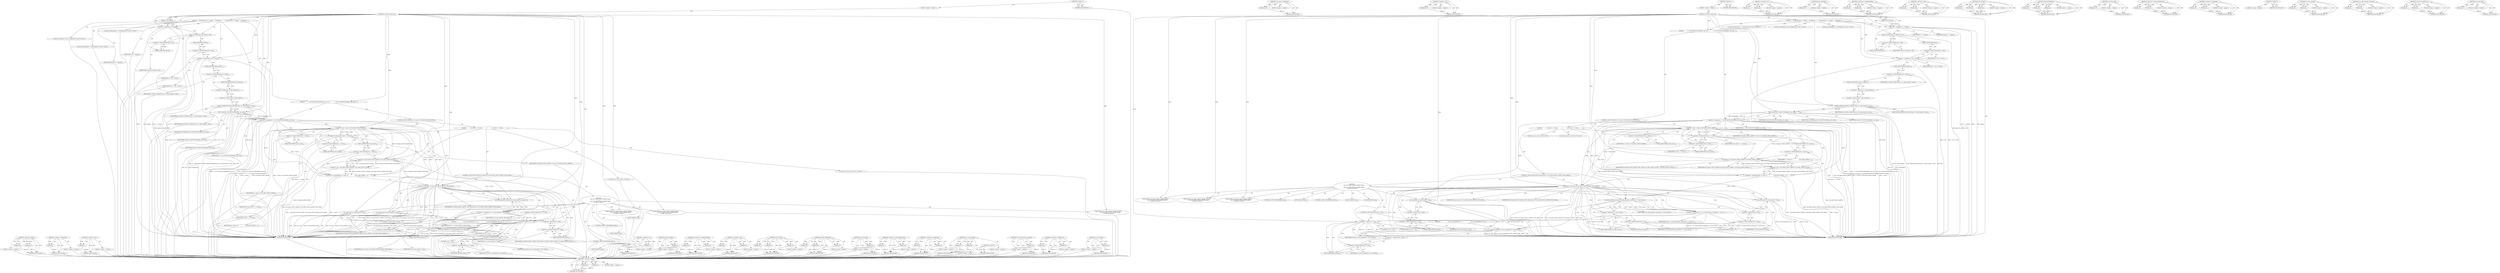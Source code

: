 digraph "scsi_read_data" {
vulnerable_199 [label=<(METHOD,&lt;operator&gt;.equals)>];
vulnerable_200 [label=<(PARAM,p1)>];
vulnerable_201 [label=<(PARAM,p2)>];
vulnerable_202 [label=<(BLOCK,&lt;empty&gt;,&lt;empty&gt;)>];
vulnerable_203 [label=<(METHOD_RETURN,ANY)>];
vulnerable_152 [label=<(METHOD,&lt;operator&gt;.addressOf)>];
vulnerable_153 [label=<(PARAM,p1)>];
vulnerable_154 [label=<(BLOCK,&lt;empty&gt;,&lt;empty&gt;)>];
vulnerable_155 [label=<(METHOD_RETURN,ANY)>];
vulnerable_177 [label=<(METHOD,&lt;operator&gt;.not)>];
vulnerable_178 [label=<(PARAM,p1)>];
vulnerable_179 [label=<(BLOCK,&lt;empty&gt;,&lt;empty&gt;)>];
vulnerable_180 [label=<(METHOD_RETURN,ANY)>];
vulnerable_6 [label=<(METHOD,&lt;global&gt;)<SUB>1</SUB>>];
vulnerable_7 [label=<(BLOCK,&lt;empty&gt;,&lt;empty&gt;)<SUB>1</SUB>>];
vulnerable_8 [label=<(METHOD,scsi_dma_restart_bh)<SUB>1</SUB>>];
vulnerable_9 [label=<(PARAM,void *opaque)<SUB>1</SUB>>];
vulnerable_10 [label=<(BLOCK,{
    SCSIDiskState *s = opaque;
    SCSIReques...,{
    SCSIDiskState *s = opaque;
    SCSIReques...)<SUB>2</SUB>>];
vulnerable_11 [label="<(LOCAL,SCSIDiskState* s: SCSIDiskState*)<SUB>3</SUB>>"];
vulnerable_12 [label=<(&lt;operator&gt;.assignment,*s = opaque)<SUB>3</SUB>>];
vulnerable_13 [label=<(IDENTIFIER,s,*s = opaque)<SUB>3</SUB>>];
vulnerable_14 [label=<(IDENTIFIER,opaque,*s = opaque)<SUB>3</SUB>>];
vulnerable_15 [label="<(LOCAL,SCSIRequest* req: SCSIRequest*)<SUB>4</SUB>>"];
vulnerable_16 [label="<(LOCAL,SCSIDiskReq* r: SCSIDiskReq*)<SUB>5</SUB>>"];
vulnerable_17 [label=<(qemu_bh_delete,qemu_bh_delete(s-&gt;bh))<SUB>7</SUB>>];
vulnerable_18 [label=<(&lt;operator&gt;.indirectFieldAccess,s-&gt;bh)<SUB>7</SUB>>];
vulnerable_19 [label=<(IDENTIFIER,s,qemu_bh_delete(s-&gt;bh))<SUB>7</SUB>>];
vulnerable_20 [label=<(FIELD_IDENTIFIER,bh,bh)<SUB>7</SUB>>];
vulnerable_21 [label=<(&lt;operator&gt;.assignment,s-&gt;bh = NULL)<SUB>8</SUB>>];
vulnerable_22 [label=<(&lt;operator&gt;.indirectFieldAccess,s-&gt;bh)<SUB>8</SUB>>];
vulnerable_23 [label=<(IDENTIFIER,s,s-&gt;bh = NULL)<SUB>8</SUB>>];
vulnerable_24 [label=<(FIELD_IDENTIFIER,bh,bh)<SUB>8</SUB>>];
vulnerable_25 [label=<(IDENTIFIER,NULL,s-&gt;bh = NULL)<SUB>8</SUB>>];
vulnerable_26 [label=<(QTAILQ_FOREACH,QTAILQ_FOREACH(req, &amp;s-&gt;qdev.requests, next))<SUB>10</SUB>>];
vulnerable_27 [label=<(IDENTIFIER,req,QTAILQ_FOREACH(req, &amp;s-&gt;qdev.requests, next))<SUB>10</SUB>>];
vulnerable_28 [label=<(&lt;operator&gt;.addressOf,&amp;s-&gt;qdev.requests)<SUB>10</SUB>>];
vulnerable_29 [label=<(&lt;operator&gt;.fieldAccess,s-&gt;qdev.requests)<SUB>10</SUB>>];
vulnerable_30 [label=<(&lt;operator&gt;.indirectFieldAccess,s-&gt;qdev)<SUB>10</SUB>>];
vulnerable_31 [label=<(IDENTIFIER,s,QTAILQ_FOREACH(req, &amp;s-&gt;qdev.requests, next))<SUB>10</SUB>>];
vulnerable_32 [label=<(FIELD_IDENTIFIER,qdev,qdev)<SUB>10</SUB>>];
vulnerable_33 [label=<(FIELD_IDENTIFIER,requests,requests)<SUB>10</SUB>>];
vulnerable_34 [label=<(IDENTIFIER,next,QTAILQ_FOREACH(req, &amp;s-&gt;qdev.requests, next))<SUB>10</SUB>>];
vulnerable_35 [label=<(BLOCK,{
        r = DO_UPCAST(SCSIDiskReq, req, req);...,{
        r = DO_UPCAST(SCSIDiskReq, req, req);...)<SUB>10</SUB>>];
vulnerable_36 [label=<(&lt;operator&gt;.assignment,r = DO_UPCAST(SCSIDiskReq, req, req))<SUB>11</SUB>>];
vulnerable_37 [label=<(IDENTIFIER,r,r = DO_UPCAST(SCSIDiskReq, req, req))<SUB>11</SUB>>];
vulnerable_38 [label=<(DO_UPCAST,DO_UPCAST(SCSIDiskReq, req, req))<SUB>11</SUB>>];
vulnerable_39 [label=<(IDENTIFIER,SCSIDiskReq,DO_UPCAST(SCSIDiskReq, req, req))<SUB>11</SUB>>];
vulnerable_40 [label=<(IDENTIFIER,req,DO_UPCAST(SCSIDiskReq, req, req))<SUB>11</SUB>>];
vulnerable_41 [label=<(IDENTIFIER,req,DO_UPCAST(SCSIDiskReq, req, req))<SUB>11</SUB>>];
vulnerable_42 [label=<(CONTROL_STRUCTURE,IF,if (r-&gt;status &amp; SCSI_REQ_STATUS_RETRY))<SUB>12</SUB>>];
vulnerable_43 [label=<(&lt;operator&gt;.and,r-&gt;status &amp; SCSI_REQ_STATUS_RETRY)<SUB>12</SUB>>];
vulnerable_44 [label=<(&lt;operator&gt;.indirectFieldAccess,r-&gt;status)<SUB>12</SUB>>];
vulnerable_45 [label=<(IDENTIFIER,r,r-&gt;status &amp; SCSI_REQ_STATUS_RETRY)<SUB>12</SUB>>];
vulnerable_46 [label=<(FIELD_IDENTIFIER,status,status)<SUB>12</SUB>>];
vulnerable_47 [label=<(IDENTIFIER,SCSI_REQ_STATUS_RETRY,r-&gt;status &amp; SCSI_REQ_STATUS_RETRY)<SUB>12</SUB>>];
vulnerable_48 [label=<(BLOCK,{
            int status = r-&gt;status;
         ...,{
            int status = r-&gt;status;
         ...)<SUB>12</SUB>>];
vulnerable_49 [label="<(LOCAL,int status: int)<SUB>13</SUB>>"];
vulnerable_50 [label=<(&lt;operator&gt;.assignment,status = r-&gt;status)<SUB>13</SUB>>];
vulnerable_51 [label=<(IDENTIFIER,status,status = r-&gt;status)<SUB>13</SUB>>];
vulnerable_52 [label=<(&lt;operator&gt;.indirectFieldAccess,r-&gt;status)<SUB>13</SUB>>];
vulnerable_53 [label=<(IDENTIFIER,r,status = r-&gt;status)<SUB>13</SUB>>];
vulnerable_54 [label=<(FIELD_IDENTIFIER,status,status)<SUB>13</SUB>>];
vulnerable_55 [label="<(LOCAL,int ret: int)<SUB>14</SUB>>"];
vulnerable_56 [label=<(&lt;operators&gt;.assignmentAnd,r-&gt;status &amp;=
                ~(SCSI_REQ_STATUS_...)<SUB>16</SUB>>];
vulnerable_57 [label=<(&lt;operator&gt;.indirectFieldAccess,r-&gt;status)<SUB>16</SUB>>];
vulnerable_58 [label=<(IDENTIFIER,r,r-&gt;status &amp;=
                ~(SCSI_REQ_STATUS_...)<SUB>16</SUB>>];
vulnerable_59 [label=<(FIELD_IDENTIFIER,status,status)<SUB>16</SUB>>];
vulnerable_60 [label=<(&lt;operator&gt;.not,~(SCSI_REQ_STATUS_RETRY | SCSI_REQ_STATUS_RETRY...)<SUB>17</SUB>>];
vulnerable_61 [label=<(&lt;operator&gt;.or,SCSI_REQ_STATUS_RETRY | SCSI_REQ_STATUS_RETRY_T...)<SUB>17</SUB>>];
vulnerable_62 [label=<(IDENTIFIER,SCSI_REQ_STATUS_RETRY,SCSI_REQ_STATUS_RETRY | SCSI_REQ_STATUS_RETRY_T...)<SUB>17</SUB>>];
vulnerable_63 [label=<(IDENTIFIER,SCSI_REQ_STATUS_RETRY_TYPE_MASK,SCSI_REQ_STATUS_RETRY | SCSI_REQ_STATUS_RETRY_T...)<SUB>17</SUB>>];
vulnerable_64 [label=<(CONTROL_STRUCTURE,SWITCH,switch(status &amp; SCSI_REQ_STATUS_RETRY_TYPE_MASK))<SUB>19</SUB>>];
vulnerable_65 [label=<(&lt;operator&gt;.and,status &amp; SCSI_REQ_STATUS_RETRY_TYPE_MASK)<SUB>19</SUB>>];
vulnerable_66 [label=<(IDENTIFIER,status,status &amp; SCSI_REQ_STATUS_RETRY_TYPE_MASK)<SUB>19</SUB>>];
vulnerable_67 [label=<(IDENTIFIER,SCSI_REQ_STATUS_RETRY_TYPE_MASK,status &amp; SCSI_REQ_STATUS_RETRY_TYPE_MASK)<SUB>19</SUB>>];
vulnerable_68 [label="<(BLOCK,{
            case SCSI_REQ_STATUS_RETRY_READ:
...,{
            case SCSI_REQ_STATUS_RETRY_READ:
...)<SUB>19</SUB>>"];
vulnerable_69 [label=<(JUMP_TARGET,case)<SUB>20</SUB>>];
vulnerable_70 [label="<(IDENTIFIER,SCSI_REQ_STATUS_RETRY_READ,{
            case SCSI_REQ_STATUS_RETRY_READ:
...)<SUB>20</SUB>>"];
vulnerable_71 [label=<(scsi_read_data,scsi_read_data(&amp;r-&gt;req))<SUB>21</SUB>>];
vulnerable_72 [label=<(&lt;operator&gt;.addressOf,&amp;r-&gt;req)<SUB>21</SUB>>];
vulnerable_73 [label=<(&lt;operator&gt;.indirectFieldAccess,r-&gt;req)<SUB>21</SUB>>];
vulnerable_74 [label=<(IDENTIFIER,r,scsi_read_data(&amp;r-&gt;req))<SUB>21</SUB>>];
vulnerable_75 [label=<(FIELD_IDENTIFIER,req,req)<SUB>21</SUB>>];
vulnerable_76 [label=<(CONTROL_STRUCTURE,BREAK,break;)<SUB>22</SUB>>];
vulnerable_77 [label=<(JUMP_TARGET,case)<SUB>23</SUB>>];
vulnerable_78 [label="<(IDENTIFIER,SCSI_REQ_STATUS_RETRY_WRITE,{
            case SCSI_REQ_STATUS_RETRY_READ:
...)<SUB>23</SUB>>"];
vulnerable_79 [label=<(scsi_write_data,scsi_write_data(&amp;r-&gt;req))<SUB>24</SUB>>];
vulnerable_80 [label=<(&lt;operator&gt;.addressOf,&amp;r-&gt;req)<SUB>24</SUB>>];
vulnerable_81 [label=<(&lt;operator&gt;.indirectFieldAccess,r-&gt;req)<SUB>24</SUB>>];
vulnerable_82 [label=<(IDENTIFIER,r,scsi_write_data(&amp;r-&gt;req))<SUB>24</SUB>>];
vulnerable_83 [label=<(FIELD_IDENTIFIER,req,req)<SUB>24</SUB>>];
vulnerable_84 [label=<(CONTROL_STRUCTURE,BREAK,break;)<SUB>25</SUB>>];
vulnerable_85 [label=<(JUMP_TARGET,case)<SUB>26</SUB>>];
vulnerable_86 [label="<(IDENTIFIER,SCSI_REQ_STATUS_RETRY_FLUSH,{
            case SCSI_REQ_STATUS_RETRY_READ:
...)<SUB>26</SUB>>"];
vulnerable_87 [label=<(&lt;operator&gt;.assignment,ret = scsi_disk_emulate_command(r, r-&gt;iov.iov_b...)<SUB>27</SUB>>];
vulnerable_88 [label=<(IDENTIFIER,ret,ret = scsi_disk_emulate_command(r, r-&gt;iov.iov_b...)<SUB>27</SUB>>];
vulnerable_89 [label=<(scsi_disk_emulate_command,scsi_disk_emulate_command(r, r-&gt;iov.iov_base))<SUB>27</SUB>>];
vulnerable_90 [label=<(IDENTIFIER,r,scsi_disk_emulate_command(r, r-&gt;iov.iov_base))<SUB>27</SUB>>];
vulnerable_91 [label=<(&lt;operator&gt;.fieldAccess,r-&gt;iov.iov_base)<SUB>27</SUB>>];
vulnerable_92 [label=<(&lt;operator&gt;.indirectFieldAccess,r-&gt;iov)<SUB>27</SUB>>];
vulnerable_93 [label=<(IDENTIFIER,r,scsi_disk_emulate_command(r, r-&gt;iov.iov_base))<SUB>27</SUB>>];
vulnerable_94 [label=<(FIELD_IDENTIFIER,iov,iov)<SUB>27</SUB>>];
vulnerable_95 [label=<(FIELD_IDENTIFIER,iov_base,iov_base)<SUB>27</SUB>>];
vulnerable_96 [label=<(CONTROL_STRUCTURE,IF,if (ret == 0))<SUB>28</SUB>>];
vulnerable_97 [label=<(&lt;operator&gt;.equals,ret == 0)<SUB>28</SUB>>];
vulnerable_98 [label=<(IDENTIFIER,ret,ret == 0)<SUB>28</SUB>>];
vulnerable_99 [label=<(LITERAL,0,ret == 0)<SUB>28</SUB>>];
vulnerable_100 [label=<(BLOCK,{
                     scsi_req_complete(&amp;r-&gt;re...,{
                     scsi_req_complete(&amp;r-&gt;re...)<SUB>28</SUB>>];
vulnerable_101 [label=<(scsi_req_complete,scsi_req_complete(&amp;r-&gt;req, GOOD))<SUB>29</SUB>>];
vulnerable_102 [label=<(&lt;operator&gt;.addressOf,&amp;r-&gt;req)<SUB>29</SUB>>];
vulnerable_103 [label=<(&lt;operator&gt;.indirectFieldAccess,r-&gt;req)<SUB>29</SUB>>];
vulnerable_104 [label=<(IDENTIFIER,r,scsi_req_complete(&amp;r-&gt;req, GOOD))<SUB>29</SUB>>];
vulnerable_105 [label=<(FIELD_IDENTIFIER,req,req)<SUB>29</SUB>>];
vulnerable_106 [label=<(IDENTIFIER,GOOD,scsi_req_complete(&amp;r-&gt;req, GOOD))<SUB>29</SUB>>];
vulnerable_107 [label=<(METHOD_RETURN,void)<SUB>1</SUB>>];
vulnerable_109 [label=<(METHOD_RETURN,ANY)<SUB>1</SUB>>];
vulnerable_181 [label=<(METHOD,&lt;operator&gt;.or)>];
vulnerable_182 [label=<(PARAM,p1)>];
vulnerable_183 [label=<(PARAM,p2)>];
vulnerable_184 [label=<(BLOCK,&lt;empty&gt;,&lt;empty&gt;)>];
vulnerable_185 [label=<(METHOD_RETURN,ANY)>];
vulnerable_137 [label=<(METHOD,qemu_bh_delete)>];
vulnerable_138 [label=<(PARAM,p1)>];
vulnerable_139 [label=<(BLOCK,&lt;empty&gt;,&lt;empty&gt;)>];
vulnerable_140 [label=<(METHOD_RETURN,ANY)>];
vulnerable_172 [label=<(METHOD,&lt;operators&gt;.assignmentAnd)>];
vulnerable_173 [label=<(PARAM,p1)>];
vulnerable_174 [label=<(PARAM,p2)>];
vulnerable_175 [label=<(BLOCK,&lt;empty&gt;,&lt;empty&gt;)>];
vulnerable_176 [label=<(METHOD_RETURN,ANY)>];
vulnerable_167 [label=<(METHOD,&lt;operator&gt;.and)>];
vulnerable_168 [label=<(PARAM,p1)>];
vulnerable_169 [label=<(PARAM,p2)>];
vulnerable_170 [label=<(BLOCK,&lt;empty&gt;,&lt;empty&gt;)>];
vulnerable_171 [label=<(METHOD_RETURN,ANY)>];
vulnerable_161 [label=<(METHOD,DO_UPCAST)>];
vulnerable_162 [label=<(PARAM,p1)>];
vulnerable_163 [label=<(PARAM,p2)>];
vulnerable_164 [label=<(PARAM,p3)>];
vulnerable_165 [label=<(BLOCK,&lt;empty&gt;,&lt;empty&gt;)>];
vulnerable_166 [label=<(METHOD_RETURN,ANY)>];
vulnerable_146 [label=<(METHOD,QTAILQ_FOREACH)>];
vulnerable_147 [label=<(PARAM,p1)>];
vulnerable_148 [label=<(PARAM,p2)>];
vulnerable_149 [label=<(PARAM,p3)>];
vulnerable_150 [label=<(BLOCK,&lt;empty&gt;,&lt;empty&gt;)>];
vulnerable_151 [label=<(METHOD_RETURN,ANY)>];
vulnerable_190 [label=<(METHOD,scsi_write_data)>];
vulnerable_191 [label=<(PARAM,p1)>];
vulnerable_192 [label=<(BLOCK,&lt;empty&gt;,&lt;empty&gt;)>];
vulnerable_193 [label=<(METHOD_RETURN,ANY)>];
vulnerable_141 [label=<(METHOD,&lt;operator&gt;.indirectFieldAccess)>];
vulnerable_142 [label=<(PARAM,p1)>];
vulnerable_143 [label=<(PARAM,p2)>];
vulnerable_144 [label=<(BLOCK,&lt;empty&gt;,&lt;empty&gt;)>];
vulnerable_145 [label=<(METHOD_RETURN,ANY)>];
vulnerable_132 [label=<(METHOD,&lt;operator&gt;.assignment)>];
vulnerable_133 [label=<(PARAM,p1)>];
vulnerable_134 [label=<(PARAM,p2)>];
vulnerable_135 [label=<(BLOCK,&lt;empty&gt;,&lt;empty&gt;)>];
vulnerable_136 [label=<(METHOD_RETURN,ANY)>];
vulnerable_126 [label=<(METHOD,&lt;global&gt;)<SUB>1</SUB>>];
vulnerable_127 [label=<(BLOCK,&lt;empty&gt;,&lt;empty&gt;)>];
vulnerable_128 [label=<(METHOD_RETURN,ANY)>];
vulnerable_204 [label=<(METHOD,scsi_req_complete)>];
vulnerable_205 [label=<(PARAM,p1)>];
vulnerable_206 [label=<(PARAM,p2)>];
vulnerable_207 [label=<(BLOCK,&lt;empty&gt;,&lt;empty&gt;)>];
vulnerable_208 [label=<(METHOD_RETURN,ANY)>];
vulnerable_194 [label=<(METHOD,scsi_disk_emulate_command)>];
vulnerable_195 [label=<(PARAM,p1)>];
vulnerable_196 [label=<(PARAM,p2)>];
vulnerable_197 [label=<(BLOCK,&lt;empty&gt;,&lt;empty&gt;)>];
vulnerable_198 [label=<(METHOD_RETURN,ANY)>];
vulnerable_156 [label=<(METHOD,&lt;operator&gt;.fieldAccess)>];
vulnerable_157 [label=<(PARAM,p1)>];
vulnerable_158 [label=<(PARAM,p2)>];
vulnerable_159 [label=<(BLOCK,&lt;empty&gt;,&lt;empty&gt;)>];
vulnerable_160 [label=<(METHOD_RETURN,ANY)>];
vulnerable_186 [label=<(METHOD,scsi_read_data)>];
vulnerable_187 [label=<(PARAM,p1)>];
vulnerable_188 [label=<(BLOCK,&lt;empty&gt;,&lt;empty&gt;)>];
vulnerable_189 [label=<(METHOD_RETURN,ANY)>];
fixed_193 [label=<(METHOD,&lt;operator&gt;.equals)>];
fixed_194 [label=<(PARAM,p1)>];
fixed_195 [label=<(PARAM,p2)>];
fixed_196 [label=<(BLOCK,&lt;empty&gt;,&lt;empty&gt;)>];
fixed_197 [label=<(METHOD_RETURN,ANY)>];
fixed_147 [label=<(METHOD,&lt;operator&gt;.addressOf)>];
fixed_148 [label=<(PARAM,p1)>];
fixed_149 [label=<(BLOCK,&lt;empty&gt;,&lt;empty&gt;)>];
fixed_150 [label=<(METHOD_RETURN,ANY)>];
fixed_172 [label=<(METHOD,&lt;operator&gt;.not)>];
fixed_173 [label=<(PARAM,p1)>];
fixed_174 [label=<(BLOCK,&lt;empty&gt;,&lt;empty&gt;)>];
fixed_175 [label=<(METHOD_RETURN,ANY)>];
fixed_6 [label=<(METHOD,&lt;global&gt;)<SUB>1</SUB>>];
fixed_7 [label=<(BLOCK,&lt;empty&gt;,&lt;empty&gt;)<SUB>1</SUB>>];
fixed_8 [label=<(METHOD,scsi_dma_restart_bh)<SUB>1</SUB>>];
fixed_9 [label=<(PARAM,void *opaque)<SUB>1</SUB>>];
fixed_10 [label=<(BLOCK,{
    SCSIDiskState *s = opaque;
    SCSIReques...,{
    SCSIDiskState *s = opaque;
    SCSIReques...)<SUB>2</SUB>>];
fixed_11 [label="<(LOCAL,SCSIDiskState* s: SCSIDiskState*)<SUB>3</SUB>>"];
fixed_12 [label=<(&lt;operator&gt;.assignment,*s = opaque)<SUB>3</SUB>>];
fixed_13 [label=<(IDENTIFIER,s,*s = opaque)<SUB>3</SUB>>];
fixed_14 [label=<(IDENTIFIER,opaque,*s = opaque)<SUB>3</SUB>>];
fixed_15 [label="<(LOCAL,SCSIRequest* req: SCSIRequest*)<SUB>4</SUB>>"];
fixed_16 [label="<(LOCAL,SCSIDiskReq* r: SCSIDiskReq*)<SUB>5</SUB>>"];
fixed_17 [label=<(qemu_bh_delete,qemu_bh_delete(s-&gt;bh))<SUB>7</SUB>>];
fixed_18 [label=<(&lt;operator&gt;.indirectFieldAccess,s-&gt;bh)<SUB>7</SUB>>];
fixed_19 [label=<(IDENTIFIER,s,qemu_bh_delete(s-&gt;bh))<SUB>7</SUB>>];
fixed_20 [label=<(FIELD_IDENTIFIER,bh,bh)<SUB>7</SUB>>];
fixed_21 [label=<(&lt;operator&gt;.assignment,s-&gt;bh = NULL)<SUB>8</SUB>>];
fixed_22 [label=<(&lt;operator&gt;.indirectFieldAccess,s-&gt;bh)<SUB>8</SUB>>];
fixed_23 [label=<(IDENTIFIER,s,s-&gt;bh = NULL)<SUB>8</SUB>>];
fixed_24 [label=<(FIELD_IDENTIFIER,bh,bh)<SUB>8</SUB>>];
fixed_25 [label=<(IDENTIFIER,NULL,s-&gt;bh = NULL)<SUB>8</SUB>>];
fixed_26 [label=<(QTAILQ_FOREACH,QTAILQ_FOREACH(req, &amp;s-&gt;qdev.requests, next))<SUB>10</SUB>>];
fixed_27 [label=<(IDENTIFIER,req,QTAILQ_FOREACH(req, &amp;s-&gt;qdev.requests, next))<SUB>10</SUB>>];
fixed_28 [label=<(&lt;operator&gt;.addressOf,&amp;s-&gt;qdev.requests)<SUB>10</SUB>>];
fixed_29 [label=<(&lt;operator&gt;.fieldAccess,s-&gt;qdev.requests)<SUB>10</SUB>>];
fixed_30 [label=<(&lt;operator&gt;.indirectFieldAccess,s-&gt;qdev)<SUB>10</SUB>>];
fixed_31 [label=<(IDENTIFIER,s,QTAILQ_FOREACH(req, &amp;s-&gt;qdev.requests, next))<SUB>10</SUB>>];
fixed_32 [label=<(FIELD_IDENTIFIER,qdev,qdev)<SUB>10</SUB>>];
fixed_33 [label=<(FIELD_IDENTIFIER,requests,requests)<SUB>10</SUB>>];
fixed_34 [label=<(IDENTIFIER,next,QTAILQ_FOREACH(req, &amp;s-&gt;qdev.requests, next))<SUB>10</SUB>>];
fixed_35 [label=<(BLOCK,{
        r = DO_UPCAST(SCSIDiskReq, req, req);...,{
        r = DO_UPCAST(SCSIDiskReq, req, req);...)<SUB>10</SUB>>];
fixed_36 [label=<(&lt;operator&gt;.assignment,r = DO_UPCAST(SCSIDiskReq, req, req))<SUB>11</SUB>>];
fixed_37 [label=<(IDENTIFIER,r,r = DO_UPCAST(SCSIDiskReq, req, req))<SUB>11</SUB>>];
fixed_38 [label=<(DO_UPCAST,DO_UPCAST(SCSIDiskReq, req, req))<SUB>11</SUB>>];
fixed_39 [label=<(IDENTIFIER,SCSIDiskReq,DO_UPCAST(SCSIDiskReq, req, req))<SUB>11</SUB>>];
fixed_40 [label=<(IDENTIFIER,req,DO_UPCAST(SCSIDiskReq, req, req))<SUB>11</SUB>>];
fixed_41 [label=<(IDENTIFIER,req,DO_UPCAST(SCSIDiskReq, req, req))<SUB>11</SUB>>];
fixed_42 [label=<(CONTROL_STRUCTURE,IF,if (r-&gt;status &amp; SCSI_REQ_STATUS_RETRY))<SUB>12</SUB>>];
fixed_43 [label=<(&lt;operator&gt;.and,r-&gt;status &amp; SCSI_REQ_STATUS_RETRY)<SUB>12</SUB>>];
fixed_44 [label=<(&lt;operator&gt;.indirectFieldAccess,r-&gt;status)<SUB>12</SUB>>];
fixed_45 [label=<(IDENTIFIER,r,r-&gt;status &amp; SCSI_REQ_STATUS_RETRY)<SUB>12</SUB>>];
fixed_46 [label=<(FIELD_IDENTIFIER,status,status)<SUB>12</SUB>>];
fixed_47 [label=<(IDENTIFIER,SCSI_REQ_STATUS_RETRY,r-&gt;status &amp; SCSI_REQ_STATUS_RETRY)<SUB>12</SUB>>];
fixed_48 [label=<(BLOCK,{
            int status = r-&gt;status;
         ...,{
            int status = r-&gt;status;
         ...)<SUB>12</SUB>>];
fixed_49 [label="<(LOCAL,int status: int)<SUB>13</SUB>>"];
fixed_50 [label=<(&lt;operator&gt;.assignment,status = r-&gt;status)<SUB>13</SUB>>];
fixed_51 [label=<(IDENTIFIER,status,status = r-&gt;status)<SUB>13</SUB>>];
fixed_52 [label=<(&lt;operator&gt;.indirectFieldAccess,r-&gt;status)<SUB>13</SUB>>];
fixed_53 [label=<(IDENTIFIER,r,status = r-&gt;status)<SUB>13</SUB>>];
fixed_54 [label=<(FIELD_IDENTIFIER,status,status)<SUB>13</SUB>>];
fixed_55 [label="<(LOCAL,int ret: int)<SUB>14</SUB>>"];
fixed_56 [label=<(&lt;operators&gt;.assignmentAnd,r-&gt;status &amp;=
                ~(SCSI_REQ_STATUS_...)<SUB>16</SUB>>];
fixed_57 [label=<(&lt;operator&gt;.indirectFieldAccess,r-&gt;status)<SUB>16</SUB>>];
fixed_58 [label=<(IDENTIFIER,r,r-&gt;status &amp;=
                ~(SCSI_REQ_STATUS_...)<SUB>16</SUB>>];
fixed_59 [label=<(FIELD_IDENTIFIER,status,status)<SUB>16</SUB>>];
fixed_60 [label=<(&lt;operator&gt;.not,~(SCSI_REQ_STATUS_RETRY | SCSI_REQ_STATUS_RETRY...)<SUB>17</SUB>>];
fixed_61 [label=<(&lt;operator&gt;.or,SCSI_REQ_STATUS_RETRY | SCSI_REQ_STATUS_RETRY_T...)<SUB>17</SUB>>];
fixed_62 [label=<(IDENTIFIER,SCSI_REQ_STATUS_RETRY,SCSI_REQ_STATUS_RETRY | SCSI_REQ_STATUS_RETRY_T...)<SUB>17</SUB>>];
fixed_63 [label=<(IDENTIFIER,SCSI_REQ_STATUS_RETRY_TYPE_MASK,SCSI_REQ_STATUS_RETRY | SCSI_REQ_STATUS_RETRY_T...)<SUB>17</SUB>>];
fixed_64 [label=<(CONTROL_STRUCTURE,SWITCH,switch(status &amp; SCSI_REQ_STATUS_RETRY_TYPE_MASK))<SUB>19</SUB>>];
fixed_65 [label=<(&lt;operator&gt;.and,status &amp; SCSI_REQ_STATUS_RETRY_TYPE_MASK)<SUB>19</SUB>>];
fixed_66 [label=<(IDENTIFIER,status,status &amp; SCSI_REQ_STATUS_RETRY_TYPE_MASK)<SUB>19</SUB>>];
fixed_67 [label=<(IDENTIFIER,SCSI_REQ_STATUS_RETRY_TYPE_MASK,status &amp; SCSI_REQ_STATUS_RETRY_TYPE_MASK)<SUB>19</SUB>>];
fixed_68 [label="<(BLOCK,{
            case SCSI_REQ_STATUS_RETRY_READ:
...,{
            case SCSI_REQ_STATUS_RETRY_READ:
...)<SUB>19</SUB>>"];
fixed_69 [label=<(JUMP_TARGET,case)<SUB>20</SUB>>];
fixed_70 [label="<(IDENTIFIER,SCSI_REQ_STATUS_RETRY_READ,{
            case SCSI_REQ_STATUS_RETRY_READ:
...)<SUB>20</SUB>>"];
fixed_71 [label=<(scsi_read_data,scsi_read_data(&amp;r-&gt;req))<SUB>21</SUB>>];
fixed_72 [label=<(&lt;operator&gt;.addressOf,&amp;r-&gt;req)<SUB>21</SUB>>];
fixed_73 [label=<(&lt;operator&gt;.indirectFieldAccess,r-&gt;req)<SUB>21</SUB>>];
fixed_74 [label=<(IDENTIFIER,r,scsi_read_data(&amp;r-&gt;req))<SUB>21</SUB>>];
fixed_75 [label=<(FIELD_IDENTIFIER,req,req)<SUB>21</SUB>>];
fixed_76 [label=<(CONTROL_STRUCTURE,BREAK,break;)<SUB>22</SUB>>];
fixed_77 [label=<(JUMP_TARGET,case)<SUB>23</SUB>>];
fixed_78 [label="<(IDENTIFIER,SCSI_REQ_STATUS_RETRY_WRITE,{
            case SCSI_REQ_STATUS_RETRY_READ:
...)<SUB>23</SUB>>"];
fixed_79 [label=<(scsi_write_data,scsi_write_data(&amp;r-&gt;req))<SUB>24</SUB>>];
fixed_80 [label=<(&lt;operator&gt;.addressOf,&amp;r-&gt;req)<SUB>24</SUB>>];
fixed_81 [label=<(&lt;operator&gt;.indirectFieldAccess,r-&gt;req)<SUB>24</SUB>>];
fixed_82 [label=<(IDENTIFIER,r,scsi_write_data(&amp;r-&gt;req))<SUB>24</SUB>>];
fixed_83 [label=<(FIELD_IDENTIFIER,req,req)<SUB>24</SUB>>];
fixed_84 [label=<(CONTROL_STRUCTURE,BREAK,break;)<SUB>25</SUB>>];
fixed_85 [label=<(JUMP_TARGET,case)<SUB>26</SUB>>];
fixed_86 [label="<(IDENTIFIER,SCSI_REQ_STATUS_RETRY_FLUSH,{
            case SCSI_REQ_STATUS_RETRY_READ:
...)<SUB>26</SUB>>"];
fixed_87 [label=<(&lt;operator&gt;.assignment,ret = scsi_disk_emulate_command(r))<SUB>27</SUB>>];
fixed_88 [label=<(IDENTIFIER,ret,ret = scsi_disk_emulate_command(r))<SUB>27</SUB>>];
fixed_89 [label=<(scsi_disk_emulate_command,scsi_disk_emulate_command(r))<SUB>27</SUB>>];
fixed_90 [label=<(IDENTIFIER,r,scsi_disk_emulate_command(r))<SUB>27</SUB>>];
fixed_91 [label=<(CONTROL_STRUCTURE,IF,if (ret == 0))<SUB>28</SUB>>];
fixed_92 [label=<(&lt;operator&gt;.equals,ret == 0)<SUB>28</SUB>>];
fixed_93 [label=<(IDENTIFIER,ret,ret == 0)<SUB>28</SUB>>];
fixed_94 [label=<(LITERAL,0,ret == 0)<SUB>28</SUB>>];
fixed_95 [label=<(BLOCK,{
                     scsi_req_complete(&amp;r-&gt;re...,{
                     scsi_req_complete(&amp;r-&gt;re...)<SUB>28</SUB>>];
fixed_96 [label=<(scsi_req_complete,scsi_req_complete(&amp;r-&gt;req, GOOD))<SUB>29</SUB>>];
fixed_97 [label=<(&lt;operator&gt;.addressOf,&amp;r-&gt;req)<SUB>29</SUB>>];
fixed_98 [label=<(&lt;operator&gt;.indirectFieldAccess,r-&gt;req)<SUB>29</SUB>>];
fixed_99 [label=<(IDENTIFIER,r,scsi_req_complete(&amp;r-&gt;req, GOOD))<SUB>29</SUB>>];
fixed_100 [label=<(FIELD_IDENTIFIER,req,req)<SUB>29</SUB>>];
fixed_101 [label=<(IDENTIFIER,GOOD,scsi_req_complete(&amp;r-&gt;req, GOOD))<SUB>29</SUB>>];
fixed_102 [label=<(METHOD_RETURN,void)<SUB>1</SUB>>];
fixed_104 [label=<(METHOD_RETURN,ANY)<SUB>1</SUB>>];
fixed_176 [label=<(METHOD,&lt;operator&gt;.or)>];
fixed_177 [label=<(PARAM,p1)>];
fixed_178 [label=<(PARAM,p2)>];
fixed_179 [label=<(BLOCK,&lt;empty&gt;,&lt;empty&gt;)>];
fixed_180 [label=<(METHOD_RETURN,ANY)>];
fixed_132 [label=<(METHOD,qemu_bh_delete)>];
fixed_133 [label=<(PARAM,p1)>];
fixed_134 [label=<(BLOCK,&lt;empty&gt;,&lt;empty&gt;)>];
fixed_135 [label=<(METHOD_RETURN,ANY)>];
fixed_167 [label=<(METHOD,&lt;operators&gt;.assignmentAnd)>];
fixed_168 [label=<(PARAM,p1)>];
fixed_169 [label=<(PARAM,p2)>];
fixed_170 [label=<(BLOCK,&lt;empty&gt;,&lt;empty&gt;)>];
fixed_171 [label=<(METHOD_RETURN,ANY)>];
fixed_162 [label=<(METHOD,&lt;operator&gt;.and)>];
fixed_163 [label=<(PARAM,p1)>];
fixed_164 [label=<(PARAM,p2)>];
fixed_165 [label=<(BLOCK,&lt;empty&gt;,&lt;empty&gt;)>];
fixed_166 [label=<(METHOD_RETURN,ANY)>];
fixed_156 [label=<(METHOD,DO_UPCAST)>];
fixed_157 [label=<(PARAM,p1)>];
fixed_158 [label=<(PARAM,p2)>];
fixed_159 [label=<(PARAM,p3)>];
fixed_160 [label=<(BLOCK,&lt;empty&gt;,&lt;empty&gt;)>];
fixed_161 [label=<(METHOD_RETURN,ANY)>];
fixed_141 [label=<(METHOD,QTAILQ_FOREACH)>];
fixed_142 [label=<(PARAM,p1)>];
fixed_143 [label=<(PARAM,p2)>];
fixed_144 [label=<(PARAM,p3)>];
fixed_145 [label=<(BLOCK,&lt;empty&gt;,&lt;empty&gt;)>];
fixed_146 [label=<(METHOD_RETURN,ANY)>];
fixed_185 [label=<(METHOD,scsi_write_data)>];
fixed_186 [label=<(PARAM,p1)>];
fixed_187 [label=<(BLOCK,&lt;empty&gt;,&lt;empty&gt;)>];
fixed_188 [label=<(METHOD_RETURN,ANY)>];
fixed_136 [label=<(METHOD,&lt;operator&gt;.indirectFieldAccess)>];
fixed_137 [label=<(PARAM,p1)>];
fixed_138 [label=<(PARAM,p2)>];
fixed_139 [label=<(BLOCK,&lt;empty&gt;,&lt;empty&gt;)>];
fixed_140 [label=<(METHOD_RETURN,ANY)>];
fixed_127 [label=<(METHOD,&lt;operator&gt;.assignment)>];
fixed_128 [label=<(PARAM,p1)>];
fixed_129 [label=<(PARAM,p2)>];
fixed_130 [label=<(BLOCK,&lt;empty&gt;,&lt;empty&gt;)>];
fixed_131 [label=<(METHOD_RETURN,ANY)>];
fixed_121 [label=<(METHOD,&lt;global&gt;)<SUB>1</SUB>>];
fixed_122 [label=<(BLOCK,&lt;empty&gt;,&lt;empty&gt;)>];
fixed_123 [label=<(METHOD_RETURN,ANY)>];
fixed_198 [label=<(METHOD,scsi_req_complete)>];
fixed_199 [label=<(PARAM,p1)>];
fixed_200 [label=<(PARAM,p2)>];
fixed_201 [label=<(BLOCK,&lt;empty&gt;,&lt;empty&gt;)>];
fixed_202 [label=<(METHOD_RETURN,ANY)>];
fixed_189 [label=<(METHOD,scsi_disk_emulate_command)>];
fixed_190 [label=<(PARAM,p1)>];
fixed_191 [label=<(BLOCK,&lt;empty&gt;,&lt;empty&gt;)>];
fixed_192 [label=<(METHOD_RETURN,ANY)>];
fixed_151 [label=<(METHOD,&lt;operator&gt;.fieldAccess)>];
fixed_152 [label=<(PARAM,p1)>];
fixed_153 [label=<(PARAM,p2)>];
fixed_154 [label=<(BLOCK,&lt;empty&gt;,&lt;empty&gt;)>];
fixed_155 [label=<(METHOD_RETURN,ANY)>];
fixed_181 [label=<(METHOD,scsi_read_data)>];
fixed_182 [label=<(PARAM,p1)>];
fixed_183 [label=<(BLOCK,&lt;empty&gt;,&lt;empty&gt;)>];
fixed_184 [label=<(METHOD_RETURN,ANY)>];
vulnerable_199 -> vulnerable_200  [key=0, label="AST: "];
vulnerable_199 -> vulnerable_200  [key=1, label="DDG: "];
vulnerable_199 -> vulnerable_202  [key=0, label="AST: "];
vulnerable_199 -> vulnerable_201  [key=0, label="AST: "];
vulnerable_199 -> vulnerable_201  [key=1, label="DDG: "];
vulnerable_199 -> vulnerable_203  [key=0, label="AST: "];
vulnerable_199 -> vulnerable_203  [key=1, label="CFG: "];
vulnerable_200 -> vulnerable_203  [key=0, label="DDG: p1"];
vulnerable_201 -> vulnerable_203  [key=0, label="DDG: p2"];
vulnerable_152 -> vulnerable_153  [key=0, label="AST: "];
vulnerable_152 -> vulnerable_153  [key=1, label="DDG: "];
vulnerable_152 -> vulnerable_154  [key=0, label="AST: "];
vulnerable_152 -> vulnerable_155  [key=0, label="AST: "];
vulnerable_152 -> vulnerable_155  [key=1, label="CFG: "];
vulnerable_153 -> vulnerable_155  [key=0, label="DDG: p1"];
vulnerable_177 -> vulnerable_178  [key=0, label="AST: "];
vulnerable_177 -> vulnerable_178  [key=1, label="DDG: "];
vulnerable_177 -> vulnerable_179  [key=0, label="AST: "];
vulnerable_177 -> vulnerable_180  [key=0, label="AST: "];
vulnerable_177 -> vulnerable_180  [key=1, label="CFG: "];
vulnerable_178 -> vulnerable_180  [key=0, label="DDG: p1"];
vulnerable_6 -> vulnerable_7  [key=0, label="AST: "];
vulnerable_6 -> vulnerable_109  [key=0, label="AST: "];
vulnerable_6 -> vulnerable_109  [key=1, label="CFG: "];
vulnerable_7 -> vulnerable_8  [key=0, label="AST: "];
vulnerable_8 -> vulnerable_9  [key=0, label="AST: "];
vulnerable_8 -> vulnerable_9  [key=1, label="DDG: "];
vulnerable_8 -> vulnerable_10  [key=0, label="AST: "];
vulnerable_8 -> vulnerable_107  [key=0, label="AST: "];
vulnerable_8 -> vulnerable_12  [key=0, label="CFG: "];
vulnerable_8 -> vulnerable_12  [key=1, label="DDG: "];
vulnerable_8 -> vulnerable_21  [key=0, label="DDG: "];
vulnerable_8 -> vulnerable_35  [key=0, label="DDG: "];
vulnerable_8 -> vulnerable_26  [key=0, label="DDG: "];
vulnerable_8 -> vulnerable_38  [key=0, label="DDG: "];
vulnerable_8 -> vulnerable_43  [key=0, label="DDG: "];
vulnerable_8 -> vulnerable_65  [key=0, label="DDG: "];
vulnerable_8 -> vulnerable_70  [key=0, label="DDG: "];
vulnerable_8 -> vulnerable_78  [key=0, label="DDG: "];
vulnerable_8 -> vulnerable_86  [key=0, label="DDG: "];
vulnerable_8 -> vulnerable_61  [key=0, label="DDG: "];
vulnerable_8 -> vulnerable_89  [key=0, label="DDG: "];
vulnerable_8 -> vulnerable_97  [key=0, label="DDG: "];
vulnerable_8 -> vulnerable_101  [key=0, label="DDG: "];
vulnerable_9 -> vulnerable_12  [key=0, label="DDG: opaque"];
vulnerable_10 -> vulnerable_11  [key=0, label="AST: "];
vulnerable_10 -> vulnerable_12  [key=0, label="AST: "];
vulnerable_10 -> vulnerable_15  [key=0, label="AST: "];
vulnerable_10 -> vulnerable_16  [key=0, label="AST: "];
vulnerable_10 -> vulnerable_17  [key=0, label="AST: "];
vulnerable_10 -> vulnerable_21  [key=0, label="AST: "];
vulnerable_10 -> vulnerable_26  [key=0, label="AST: "];
vulnerable_10 -> vulnerable_35  [key=0, label="AST: "];
vulnerable_12 -> vulnerable_13  [key=0, label="AST: "];
vulnerable_12 -> vulnerable_14  [key=0, label="AST: "];
vulnerable_12 -> vulnerable_20  [key=0, label="CFG: "];
vulnerable_12 -> vulnerable_107  [key=0, label="DDG: s"];
vulnerable_12 -> vulnerable_107  [key=1, label="DDG: opaque"];
vulnerable_12 -> vulnerable_107  [key=2, label="DDG: *s = opaque"];
vulnerable_12 -> vulnerable_17  [key=0, label="DDG: s"];
vulnerable_17 -> vulnerable_18  [key=0, label="AST: "];
vulnerable_17 -> vulnerable_24  [key=0, label="CFG: "];
vulnerable_17 -> vulnerable_107  [key=0, label="DDG: qemu_bh_delete(s-&gt;bh)"];
vulnerable_18 -> vulnerable_19  [key=0, label="AST: "];
vulnerable_18 -> vulnerable_20  [key=0, label="AST: "];
vulnerable_18 -> vulnerable_17  [key=0, label="CFG: "];
vulnerable_20 -> vulnerable_18  [key=0, label="CFG: "];
vulnerable_21 -> vulnerable_22  [key=0, label="AST: "];
vulnerable_21 -> vulnerable_25  [key=0, label="AST: "];
vulnerable_21 -> vulnerable_32  [key=0, label="CFG: "];
vulnerable_21 -> vulnerable_107  [key=0, label="DDG: s-&gt;bh"];
vulnerable_21 -> vulnerable_107  [key=1, label="DDG: s-&gt;bh = NULL"];
vulnerable_21 -> vulnerable_107  [key=2, label="DDG: NULL"];
vulnerable_22 -> vulnerable_23  [key=0, label="AST: "];
vulnerable_22 -> vulnerable_24  [key=0, label="AST: "];
vulnerable_22 -> vulnerable_21  [key=0, label="CFG: "];
vulnerable_24 -> vulnerable_22  [key=0, label="CFG: "];
vulnerable_26 -> vulnerable_27  [key=0, label="AST: "];
vulnerable_26 -> vulnerable_28  [key=0, label="AST: "];
vulnerable_26 -> vulnerable_34  [key=0, label="AST: "];
vulnerable_26 -> vulnerable_38  [key=0, label="CFG: "];
vulnerable_26 -> vulnerable_38  [key=1, label="DDG: req"];
vulnerable_26 -> vulnerable_107  [key=0, label="DDG: &amp;s-&gt;qdev.requests"];
vulnerable_26 -> vulnerable_107  [key=1, label="DDG: QTAILQ_FOREACH(req, &amp;s-&gt;qdev.requests, next)"];
vulnerable_26 -> vulnerable_107  [key=2, label="DDG: next"];
vulnerable_28 -> vulnerable_29  [key=0, label="AST: "];
vulnerable_28 -> vulnerable_26  [key=0, label="CFG: "];
vulnerable_29 -> vulnerable_30  [key=0, label="AST: "];
vulnerable_29 -> vulnerable_33  [key=0, label="AST: "];
vulnerable_29 -> vulnerable_28  [key=0, label="CFG: "];
vulnerable_30 -> vulnerable_31  [key=0, label="AST: "];
vulnerable_30 -> vulnerable_32  [key=0, label="AST: "];
vulnerable_30 -> vulnerable_33  [key=0, label="CFG: "];
vulnerable_32 -> vulnerable_30  [key=0, label="CFG: "];
vulnerable_33 -> vulnerable_29  [key=0, label="CFG: "];
vulnerable_35 -> vulnerable_36  [key=0, label="AST: "];
vulnerable_35 -> vulnerable_42  [key=0, label="AST: "];
vulnerable_36 -> vulnerable_37  [key=0, label="AST: "];
vulnerable_36 -> vulnerable_38  [key=0, label="AST: "];
vulnerable_36 -> vulnerable_46  [key=0, label="CFG: "];
vulnerable_36 -> vulnerable_107  [key=0, label="DDG: r"];
vulnerable_36 -> vulnerable_107  [key=1, label="DDG: DO_UPCAST(SCSIDiskReq, req, req)"];
vulnerable_36 -> vulnerable_107  [key=2, label="DDG: r = DO_UPCAST(SCSIDiskReq, req, req)"];
vulnerable_36 -> vulnerable_43  [key=0, label="DDG: r"];
vulnerable_36 -> vulnerable_50  [key=0, label="DDG: r"];
vulnerable_36 -> vulnerable_56  [key=0, label="DDG: r"];
vulnerable_36 -> vulnerable_71  [key=0, label="DDG: r"];
vulnerable_36 -> vulnerable_79  [key=0, label="DDG: r"];
vulnerable_36 -> vulnerable_89  [key=0, label="DDG: r"];
vulnerable_38 -> vulnerable_39  [key=0, label="AST: "];
vulnerable_38 -> vulnerable_40  [key=0, label="AST: "];
vulnerable_38 -> vulnerable_41  [key=0, label="AST: "];
vulnerable_38 -> vulnerable_36  [key=0, label="CFG: "];
vulnerable_38 -> vulnerable_36  [key=1, label="DDG: SCSIDiskReq"];
vulnerable_38 -> vulnerable_36  [key=2, label="DDG: req"];
vulnerable_38 -> vulnerable_107  [key=0, label="DDG: req"];
vulnerable_38 -> vulnerable_107  [key=1, label="DDG: SCSIDiskReq"];
vulnerable_42 -> vulnerable_43  [key=0, label="AST: "];
vulnerable_42 -> vulnerable_48  [key=0, label="AST: "];
vulnerable_43 -> vulnerable_44  [key=0, label="AST: "];
vulnerable_43 -> vulnerable_47  [key=0, label="AST: "];
vulnerable_43 -> vulnerable_54  [key=0, label="CFG: "];
vulnerable_43 -> vulnerable_54  [key=1, label="CDG: "];
vulnerable_43 -> vulnerable_107  [key=0, label="CFG: "];
vulnerable_43 -> vulnerable_107  [key=1, label="DDG: r-&gt;status"];
vulnerable_43 -> vulnerable_107  [key=2, label="DDG: SCSI_REQ_STATUS_RETRY"];
vulnerable_43 -> vulnerable_107  [key=3, label="DDG: r-&gt;status &amp; SCSI_REQ_STATUS_RETRY"];
vulnerable_43 -> vulnerable_50  [key=0, label="DDG: r-&gt;status"];
vulnerable_43 -> vulnerable_50  [key=1, label="CDG: "];
vulnerable_43 -> vulnerable_56  [key=0, label="DDG: r-&gt;status"];
vulnerable_43 -> vulnerable_56  [key=1, label="CDG: "];
vulnerable_43 -> vulnerable_61  [key=0, label="DDG: SCSI_REQ_STATUS_RETRY"];
vulnerable_43 -> vulnerable_61  [key=1, label="CDG: "];
vulnerable_43 -> vulnerable_60  [key=0, label="CDG: "];
vulnerable_43 -> vulnerable_57  [key=0, label="CDG: "];
vulnerable_43 -> vulnerable_52  [key=0, label="CDG: "];
vulnerable_43 -> vulnerable_65  [key=0, label="CDG: "];
vulnerable_43 -> vulnerable_59  [key=0, label="CDG: "];
vulnerable_44 -> vulnerable_45  [key=0, label="AST: "];
vulnerable_44 -> vulnerable_46  [key=0, label="AST: "];
vulnerable_44 -> vulnerable_43  [key=0, label="CFG: "];
vulnerable_46 -> vulnerable_44  [key=0, label="CFG: "];
vulnerable_48 -> vulnerable_49  [key=0, label="AST: "];
vulnerable_48 -> vulnerable_50  [key=0, label="AST: "];
vulnerable_48 -> vulnerable_55  [key=0, label="AST: "];
vulnerable_48 -> vulnerable_56  [key=0, label="AST: "];
vulnerable_48 -> vulnerable_64  [key=0, label="AST: "];
vulnerable_50 -> vulnerable_51  [key=0, label="AST: "];
vulnerable_50 -> vulnerable_52  [key=0, label="AST: "];
vulnerable_50 -> vulnerable_59  [key=0, label="CFG: "];
vulnerable_50 -> vulnerable_107  [key=0, label="DDG: status = r-&gt;status"];
vulnerable_50 -> vulnerable_65  [key=0, label="DDG: status"];
vulnerable_52 -> vulnerable_53  [key=0, label="AST: "];
vulnerable_52 -> vulnerable_54  [key=0, label="AST: "];
vulnerable_52 -> vulnerable_50  [key=0, label="CFG: "];
vulnerable_54 -> vulnerable_52  [key=0, label="CFG: "];
vulnerable_56 -> vulnerable_57  [key=0, label="AST: "];
vulnerable_56 -> vulnerable_60  [key=0, label="AST: "];
vulnerable_56 -> vulnerable_65  [key=0, label="CFG: "];
vulnerable_56 -> vulnerable_107  [key=0, label="DDG: r-&gt;status"];
vulnerable_56 -> vulnerable_107  [key=1, label="DDG: ~(SCSI_REQ_STATUS_RETRY | SCSI_REQ_STATUS_RETRY_TYPE_MASK)"];
vulnerable_56 -> vulnerable_89  [key=0, label="DDG: r-&gt;status"];
vulnerable_57 -> vulnerable_58  [key=0, label="AST: "];
vulnerable_57 -> vulnerable_59  [key=0, label="AST: "];
vulnerable_57 -> vulnerable_61  [key=0, label="CFG: "];
vulnerable_59 -> vulnerable_57  [key=0, label="CFG: "];
vulnerable_60 -> vulnerable_61  [key=0, label="AST: "];
vulnerable_60 -> vulnerable_56  [key=0, label="CFG: "];
vulnerable_60 -> vulnerable_56  [key=1, label="DDG: SCSI_REQ_STATUS_RETRY | SCSI_REQ_STATUS_RETRY_TYPE_MASK"];
vulnerable_60 -> vulnerable_107  [key=0, label="DDG: SCSI_REQ_STATUS_RETRY | SCSI_REQ_STATUS_RETRY_TYPE_MASK"];
vulnerable_61 -> vulnerable_62  [key=0, label="AST: "];
vulnerable_61 -> vulnerable_63  [key=0, label="AST: "];
vulnerable_61 -> vulnerable_60  [key=0, label="CFG: "];
vulnerable_61 -> vulnerable_60  [key=1, label="DDG: SCSI_REQ_STATUS_RETRY"];
vulnerable_61 -> vulnerable_60  [key=2, label="DDG: SCSI_REQ_STATUS_RETRY_TYPE_MASK"];
vulnerable_61 -> vulnerable_107  [key=0, label="DDG: SCSI_REQ_STATUS_RETRY"];
vulnerable_61 -> vulnerable_65  [key=0, label="DDG: SCSI_REQ_STATUS_RETRY_TYPE_MASK"];
vulnerable_64 -> vulnerable_65  [key=0, label="AST: "];
vulnerable_64 -> vulnerable_68  [key=0, label="AST: "];
vulnerable_65 -> vulnerable_66  [key=0, label="AST: "];
vulnerable_65 -> vulnerable_67  [key=0, label="AST: "];
vulnerable_65 -> vulnerable_75  [key=0, label="CFG: "];
vulnerable_65 -> vulnerable_75  [key=1, label="CDG: "];
vulnerable_65 -> vulnerable_83  [key=0, label="CFG: "];
vulnerable_65 -> vulnerable_83  [key=1, label="CDG: "];
vulnerable_65 -> vulnerable_94  [key=0, label="CFG: "];
vulnerable_65 -> vulnerable_94  [key=1, label="CDG: "];
vulnerable_65 -> vulnerable_107  [key=0, label="CFG: "];
vulnerable_65 -> vulnerable_107  [key=1, label="DDG: status"];
vulnerable_65 -> vulnerable_107  [key=2, label="DDG: SCSI_REQ_STATUS_RETRY_TYPE_MASK"];
vulnerable_65 -> vulnerable_107  [key=3, label="DDG: status &amp; SCSI_REQ_STATUS_RETRY_TYPE_MASK"];
vulnerable_65 -> vulnerable_73  [key=0, label="CDG: "];
vulnerable_65 -> vulnerable_89  [key=0, label="CDG: "];
vulnerable_65 -> vulnerable_81  [key=0, label="CDG: "];
vulnerable_65 -> vulnerable_72  [key=0, label="CDG: "];
vulnerable_65 -> vulnerable_95  [key=0, label="CDG: "];
vulnerable_65 -> vulnerable_92  [key=0, label="CDG: "];
vulnerable_65 -> vulnerable_87  [key=0, label="CDG: "];
vulnerable_65 -> vulnerable_97  [key=0, label="CDG: "];
vulnerable_65 -> vulnerable_91  [key=0, label="CDG: "];
vulnerable_65 -> vulnerable_79  [key=0, label="CDG: "];
vulnerable_65 -> vulnerable_80  [key=0, label="CDG: "];
vulnerable_65 -> vulnerable_71  [key=0, label="CDG: "];
vulnerable_68 -> vulnerable_69  [key=0, label="AST: "];
vulnerable_68 -> vulnerable_70  [key=0, label="AST: "];
vulnerable_68 -> vulnerable_71  [key=0, label="AST: "];
vulnerable_68 -> vulnerable_76  [key=0, label="AST: "];
vulnerable_68 -> vulnerable_77  [key=0, label="AST: "];
vulnerable_68 -> vulnerable_78  [key=0, label="AST: "];
vulnerable_68 -> vulnerable_79  [key=0, label="AST: "];
vulnerable_68 -> vulnerable_84  [key=0, label="AST: "];
vulnerable_68 -> vulnerable_85  [key=0, label="AST: "];
vulnerable_68 -> vulnerable_86  [key=0, label="AST: "];
vulnerable_68 -> vulnerable_87  [key=0, label="AST: "];
vulnerable_68 -> vulnerable_96  [key=0, label="AST: "];
vulnerable_71 -> vulnerable_72  [key=0, label="AST: "];
vulnerable_71 -> vulnerable_107  [key=0, label="CFG: "];
vulnerable_71 -> vulnerable_107  [key=1, label="DDG: &amp;r-&gt;req"];
vulnerable_71 -> vulnerable_107  [key=2, label="DDG: scsi_read_data(&amp;r-&gt;req)"];
vulnerable_72 -> vulnerable_73  [key=0, label="AST: "];
vulnerable_72 -> vulnerable_71  [key=0, label="CFG: "];
vulnerable_73 -> vulnerable_74  [key=0, label="AST: "];
vulnerable_73 -> vulnerable_75  [key=0, label="AST: "];
vulnerable_73 -> vulnerable_72  [key=0, label="CFG: "];
vulnerable_75 -> vulnerable_73  [key=0, label="CFG: "];
vulnerable_79 -> vulnerable_80  [key=0, label="AST: "];
vulnerable_79 -> vulnerable_107  [key=0, label="CFG: "];
vulnerable_79 -> vulnerable_107  [key=1, label="DDG: &amp;r-&gt;req"];
vulnerable_79 -> vulnerable_107  [key=2, label="DDG: scsi_write_data(&amp;r-&gt;req)"];
vulnerable_80 -> vulnerable_81  [key=0, label="AST: "];
vulnerable_80 -> vulnerable_79  [key=0, label="CFG: "];
vulnerable_81 -> vulnerable_82  [key=0, label="AST: "];
vulnerable_81 -> vulnerable_83  [key=0, label="AST: "];
vulnerable_81 -> vulnerable_80  [key=0, label="CFG: "];
vulnerable_83 -> vulnerable_81  [key=0, label="CFG: "];
vulnerable_87 -> vulnerable_88  [key=0, label="AST: "];
vulnerable_87 -> vulnerable_89  [key=0, label="AST: "];
vulnerable_87 -> vulnerable_97  [key=0, label="CFG: "];
vulnerable_87 -> vulnerable_97  [key=1, label="DDG: ret"];
vulnerable_87 -> vulnerable_107  [key=0, label="DDG: scsi_disk_emulate_command(r, r-&gt;iov.iov_base)"];
vulnerable_87 -> vulnerable_107  [key=1, label="DDG: ret = scsi_disk_emulate_command(r, r-&gt;iov.iov_base)"];
vulnerable_89 -> vulnerable_90  [key=0, label="AST: "];
vulnerable_89 -> vulnerable_91  [key=0, label="AST: "];
vulnerable_89 -> vulnerable_87  [key=0, label="CFG: "];
vulnerable_89 -> vulnerable_87  [key=1, label="DDG: r"];
vulnerable_89 -> vulnerable_87  [key=2, label="DDG: r-&gt;iov.iov_base"];
vulnerable_89 -> vulnerable_107  [key=0, label="DDG: r"];
vulnerable_89 -> vulnerable_107  [key=1, label="DDG: r-&gt;iov.iov_base"];
vulnerable_89 -> vulnerable_101  [key=0, label="DDG: r"];
vulnerable_91 -> vulnerable_92  [key=0, label="AST: "];
vulnerable_91 -> vulnerable_95  [key=0, label="AST: "];
vulnerable_91 -> vulnerable_89  [key=0, label="CFG: "];
vulnerable_92 -> vulnerable_93  [key=0, label="AST: "];
vulnerable_92 -> vulnerable_94  [key=0, label="AST: "];
vulnerable_92 -> vulnerable_95  [key=0, label="CFG: "];
vulnerable_94 -> vulnerable_92  [key=0, label="CFG: "];
vulnerable_95 -> vulnerable_91  [key=0, label="CFG: "];
vulnerable_96 -> vulnerable_97  [key=0, label="AST: "];
vulnerable_96 -> vulnerable_100  [key=0, label="AST: "];
vulnerable_97 -> vulnerable_98  [key=0, label="AST: "];
vulnerable_97 -> vulnerable_99  [key=0, label="AST: "];
vulnerable_97 -> vulnerable_105  [key=0, label="CFG: "];
vulnerable_97 -> vulnerable_105  [key=1, label="CDG: "];
vulnerable_97 -> vulnerable_107  [key=0, label="CFG: "];
vulnerable_97 -> vulnerable_107  [key=1, label="DDG: ret"];
vulnerable_97 -> vulnerable_107  [key=2, label="DDG: ret == 0"];
vulnerable_97 -> vulnerable_102  [key=0, label="CDG: "];
vulnerable_97 -> vulnerable_103  [key=0, label="CDG: "];
vulnerable_97 -> vulnerable_101  [key=0, label="CDG: "];
vulnerable_100 -> vulnerable_101  [key=0, label="AST: "];
vulnerable_101 -> vulnerable_102  [key=0, label="AST: "];
vulnerable_101 -> vulnerable_106  [key=0, label="AST: "];
vulnerable_101 -> vulnerable_107  [key=0, label="CFG: "];
vulnerable_101 -> vulnerable_107  [key=1, label="DDG: &amp;r-&gt;req"];
vulnerable_101 -> vulnerable_107  [key=2, label="DDG: scsi_req_complete(&amp;r-&gt;req, GOOD)"];
vulnerable_101 -> vulnerable_107  [key=3, label="DDG: GOOD"];
vulnerable_102 -> vulnerable_103  [key=0, label="AST: "];
vulnerable_102 -> vulnerable_101  [key=0, label="CFG: "];
vulnerable_103 -> vulnerable_104  [key=0, label="AST: "];
vulnerable_103 -> vulnerable_105  [key=0, label="AST: "];
vulnerable_103 -> vulnerable_102  [key=0, label="CFG: "];
vulnerable_105 -> vulnerable_103  [key=0, label="CFG: "];
vulnerable_181 -> vulnerable_182  [key=0, label="AST: "];
vulnerable_181 -> vulnerable_182  [key=1, label="DDG: "];
vulnerable_181 -> vulnerable_184  [key=0, label="AST: "];
vulnerable_181 -> vulnerable_183  [key=0, label="AST: "];
vulnerable_181 -> vulnerable_183  [key=1, label="DDG: "];
vulnerable_181 -> vulnerable_185  [key=0, label="AST: "];
vulnerable_181 -> vulnerable_185  [key=1, label="CFG: "];
vulnerable_182 -> vulnerable_185  [key=0, label="DDG: p1"];
vulnerable_183 -> vulnerable_185  [key=0, label="DDG: p2"];
vulnerable_137 -> vulnerable_138  [key=0, label="AST: "];
vulnerable_137 -> vulnerable_138  [key=1, label="DDG: "];
vulnerable_137 -> vulnerable_139  [key=0, label="AST: "];
vulnerable_137 -> vulnerable_140  [key=0, label="AST: "];
vulnerable_137 -> vulnerable_140  [key=1, label="CFG: "];
vulnerable_138 -> vulnerable_140  [key=0, label="DDG: p1"];
vulnerable_172 -> vulnerable_173  [key=0, label="AST: "];
vulnerable_172 -> vulnerable_173  [key=1, label="DDG: "];
vulnerable_172 -> vulnerable_175  [key=0, label="AST: "];
vulnerable_172 -> vulnerable_174  [key=0, label="AST: "];
vulnerable_172 -> vulnerable_174  [key=1, label="DDG: "];
vulnerable_172 -> vulnerable_176  [key=0, label="AST: "];
vulnerable_172 -> vulnerable_176  [key=1, label="CFG: "];
vulnerable_173 -> vulnerable_176  [key=0, label="DDG: p1"];
vulnerable_174 -> vulnerable_176  [key=0, label="DDG: p2"];
vulnerable_167 -> vulnerable_168  [key=0, label="AST: "];
vulnerable_167 -> vulnerable_168  [key=1, label="DDG: "];
vulnerable_167 -> vulnerable_170  [key=0, label="AST: "];
vulnerable_167 -> vulnerable_169  [key=0, label="AST: "];
vulnerable_167 -> vulnerable_169  [key=1, label="DDG: "];
vulnerable_167 -> vulnerable_171  [key=0, label="AST: "];
vulnerable_167 -> vulnerable_171  [key=1, label="CFG: "];
vulnerable_168 -> vulnerable_171  [key=0, label="DDG: p1"];
vulnerable_169 -> vulnerable_171  [key=0, label="DDG: p2"];
vulnerable_161 -> vulnerable_162  [key=0, label="AST: "];
vulnerable_161 -> vulnerable_162  [key=1, label="DDG: "];
vulnerable_161 -> vulnerable_165  [key=0, label="AST: "];
vulnerable_161 -> vulnerable_163  [key=0, label="AST: "];
vulnerable_161 -> vulnerable_163  [key=1, label="DDG: "];
vulnerable_161 -> vulnerable_166  [key=0, label="AST: "];
vulnerable_161 -> vulnerable_166  [key=1, label="CFG: "];
vulnerable_161 -> vulnerable_164  [key=0, label="AST: "];
vulnerable_161 -> vulnerable_164  [key=1, label="DDG: "];
vulnerable_162 -> vulnerable_166  [key=0, label="DDG: p1"];
vulnerable_163 -> vulnerable_166  [key=0, label="DDG: p2"];
vulnerable_164 -> vulnerable_166  [key=0, label="DDG: p3"];
vulnerable_146 -> vulnerable_147  [key=0, label="AST: "];
vulnerable_146 -> vulnerable_147  [key=1, label="DDG: "];
vulnerable_146 -> vulnerable_150  [key=0, label="AST: "];
vulnerable_146 -> vulnerable_148  [key=0, label="AST: "];
vulnerable_146 -> vulnerable_148  [key=1, label="DDG: "];
vulnerable_146 -> vulnerable_151  [key=0, label="AST: "];
vulnerable_146 -> vulnerable_151  [key=1, label="CFG: "];
vulnerable_146 -> vulnerable_149  [key=0, label="AST: "];
vulnerable_146 -> vulnerable_149  [key=1, label="DDG: "];
vulnerable_147 -> vulnerable_151  [key=0, label="DDG: p1"];
vulnerable_148 -> vulnerable_151  [key=0, label="DDG: p2"];
vulnerable_149 -> vulnerable_151  [key=0, label="DDG: p3"];
vulnerable_190 -> vulnerable_191  [key=0, label="AST: "];
vulnerable_190 -> vulnerable_191  [key=1, label="DDG: "];
vulnerable_190 -> vulnerable_192  [key=0, label="AST: "];
vulnerable_190 -> vulnerable_193  [key=0, label="AST: "];
vulnerable_190 -> vulnerable_193  [key=1, label="CFG: "];
vulnerable_191 -> vulnerable_193  [key=0, label="DDG: p1"];
vulnerable_141 -> vulnerable_142  [key=0, label="AST: "];
vulnerable_141 -> vulnerable_142  [key=1, label="DDG: "];
vulnerable_141 -> vulnerable_144  [key=0, label="AST: "];
vulnerable_141 -> vulnerable_143  [key=0, label="AST: "];
vulnerable_141 -> vulnerable_143  [key=1, label="DDG: "];
vulnerable_141 -> vulnerable_145  [key=0, label="AST: "];
vulnerable_141 -> vulnerable_145  [key=1, label="CFG: "];
vulnerable_142 -> vulnerable_145  [key=0, label="DDG: p1"];
vulnerable_143 -> vulnerable_145  [key=0, label="DDG: p2"];
vulnerable_132 -> vulnerable_133  [key=0, label="AST: "];
vulnerable_132 -> vulnerable_133  [key=1, label="DDG: "];
vulnerable_132 -> vulnerable_135  [key=0, label="AST: "];
vulnerable_132 -> vulnerable_134  [key=0, label="AST: "];
vulnerable_132 -> vulnerable_134  [key=1, label="DDG: "];
vulnerable_132 -> vulnerable_136  [key=0, label="AST: "];
vulnerable_132 -> vulnerable_136  [key=1, label="CFG: "];
vulnerable_133 -> vulnerable_136  [key=0, label="DDG: p1"];
vulnerable_134 -> vulnerable_136  [key=0, label="DDG: p2"];
vulnerable_126 -> vulnerable_127  [key=0, label="AST: "];
vulnerable_126 -> vulnerable_128  [key=0, label="AST: "];
vulnerable_126 -> vulnerable_128  [key=1, label="CFG: "];
vulnerable_204 -> vulnerable_205  [key=0, label="AST: "];
vulnerable_204 -> vulnerable_205  [key=1, label="DDG: "];
vulnerable_204 -> vulnerable_207  [key=0, label="AST: "];
vulnerable_204 -> vulnerable_206  [key=0, label="AST: "];
vulnerable_204 -> vulnerable_206  [key=1, label="DDG: "];
vulnerable_204 -> vulnerable_208  [key=0, label="AST: "];
vulnerable_204 -> vulnerable_208  [key=1, label="CFG: "];
vulnerable_205 -> vulnerable_208  [key=0, label="DDG: p1"];
vulnerable_206 -> vulnerable_208  [key=0, label="DDG: p2"];
vulnerable_194 -> vulnerable_195  [key=0, label="AST: "];
vulnerable_194 -> vulnerable_195  [key=1, label="DDG: "];
vulnerable_194 -> vulnerable_197  [key=0, label="AST: "];
vulnerable_194 -> vulnerable_196  [key=0, label="AST: "];
vulnerable_194 -> vulnerable_196  [key=1, label="DDG: "];
vulnerable_194 -> vulnerable_198  [key=0, label="AST: "];
vulnerable_194 -> vulnerable_198  [key=1, label="CFG: "];
vulnerable_195 -> vulnerable_198  [key=0, label="DDG: p1"];
vulnerable_196 -> vulnerable_198  [key=0, label="DDG: p2"];
vulnerable_156 -> vulnerable_157  [key=0, label="AST: "];
vulnerable_156 -> vulnerable_157  [key=1, label="DDG: "];
vulnerable_156 -> vulnerable_159  [key=0, label="AST: "];
vulnerable_156 -> vulnerable_158  [key=0, label="AST: "];
vulnerable_156 -> vulnerable_158  [key=1, label="DDG: "];
vulnerable_156 -> vulnerable_160  [key=0, label="AST: "];
vulnerable_156 -> vulnerable_160  [key=1, label="CFG: "];
vulnerable_157 -> vulnerable_160  [key=0, label="DDG: p1"];
vulnerable_158 -> vulnerable_160  [key=0, label="DDG: p2"];
vulnerable_186 -> vulnerable_187  [key=0, label="AST: "];
vulnerable_186 -> vulnerable_187  [key=1, label="DDG: "];
vulnerable_186 -> vulnerable_188  [key=0, label="AST: "];
vulnerable_186 -> vulnerable_189  [key=0, label="AST: "];
vulnerable_186 -> vulnerable_189  [key=1, label="CFG: "];
vulnerable_187 -> vulnerable_189  [key=0, label="DDG: p1"];
fixed_193 -> fixed_194  [key=0, label="AST: "];
fixed_193 -> fixed_194  [key=1, label="DDG: "];
fixed_193 -> fixed_196  [key=0, label="AST: "];
fixed_193 -> fixed_195  [key=0, label="AST: "];
fixed_193 -> fixed_195  [key=1, label="DDG: "];
fixed_193 -> fixed_197  [key=0, label="AST: "];
fixed_193 -> fixed_197  [key=1, label="CFG: "];
fixed_194 -> fixed_197  [key=0, label="DDG: p1"];
fixed_195 -> fixed_197  [key=0, label="DDG: p2"];
fixed_196 -> vulnerable_199  [key=0];
fixed_197 -> vulnerable_199  [key=0];
fixed_147 -> fixed_148  [key=0, label="AST: "];
fixed_147 -> fixed_148  [key=1, label="DDG: "];
fixed_147 -> fixed_149  [key=0, label="AST: "];
fixed_147 -> fixed_150  [key=0, label="AST: "];
fixed_147 -> fixed_150  [key=1, label="CFG: "];
fixed_148 -> fixed_150  [key=0, label="DDG: p1"];
fixed_149 -> vulnerable_199  [key=0];
fixed_150 -> vulnerable_199  [key=0];
fixed_172 -> fixed_173  [key=0, label="AST: "];
fixed_172 -> fixed_173  [key=1, label="DDG: "];
fixed_172 -> fixed_174  [key=0, label="AST: "];
fixed_172 -> fixed_175  [key=0, label="AST: "];
fixed_172 -> fixed_175  [key=1, label="CFG: "];
fixed_173 -> fixed_175  [key=0, label="DDG: p1"];
fixed_174 -> vulnerable_199  [key=0];
fixed_175 -> vulnerable_199  [key=0];
fixed_6 -> fixed_7  [key=0, label="AST: "];
fixed_6 -> fixed_104  [key=0, label="AST: "];
fixed_6 -> fixed_104  [key=1, label="CFG: "];
fixed_7 -> fixed_8  [key=0, label="AST: "];
fixed_8 -> fixed_9  [key=0, label="AST: "];
fixed_8 -> fixed_9  [key=1, label="DDG: "];
fixed_8 -> fixed_10  [key=0, label="AST: "];
fixed_8 -> fixed_102  [key=0, label="AST: "];
fixed_8 -> fixed_12  [key=0, label="CFG: "];
fixed_8 -> fixed_12  [key=1, label="DDG: "];
fixed_8 -> fixed_21  [key=0, label="DDG: "];
fixed_8 -> fixed_35  [key=0, label="DDG: "];
fixed_8 -> fixed_26  [key=0, label="DDG: "];
fixed_8 -> fixed_38  [key=0, label="DDG: "];
fixed_8 -> fixed_43  [key=0, label="DDG: "];
fixed_8 -> fixed_65  [key=0, label="DDG: "];
fixed_8 -> fixed_70  [key=0, label="DDG: "];
fixed_8 -> fixed_78  [key=0, label="DDG: "];
fixed_8 -> fixed_86  [key=0, label="DDG: "];
fixed_8 -> fixed_61  [key=0, label="DDG: "];
fixed_8 -> fixed_89  [key=0, label="DDG: "];
fixed_8 -> fixed_92  [key=0, label="DDG: "];
fixed_8 -> fixed_96  [key=0, label="DDG: "];
fixed_9 -> fixed_12  [key=0, label="DDG: opaque"];
fixed_10 -> fixed_11  [key=0, label="AST: "];
fixed_10 -> fixed_12  [key=0, label="AST: "];
fixed_10 -> fixed_15  [key=0, label="AST: "];
fixed_10 -> fixed_16  [key=0, label="AST: "];
fixed_10 -> fixed_17  [key=0, label="AST: "];
fixed_10 -> fixed_21  [key=0, label="AST: "];
fixed_10 -> fixed_26  [key=0, label="AST: "];
fixed_10 -> fixed_35  [key=0, label="AST: "];
fixed_11 -> vulnerable_199  [key=0];
fixed_12 -> fixed_13  [key=0, label="AST: "];
fixed_12 -> fixed_14  [key=0, label="AST: "];
fixed_12 -> fixed_20  [key=0, label="CFG: "];
fixed_12 -> fixed_102  [key=0, label="DDG: s"];
fixed_12 -> fixed_102  [key=1, label="DDG: opaque"];
fixed_12 -> fixed_102  [key=2, label="DDG: *s = opaque"];
fixed_12 -> fixed_17  [key=0, label="DDG: s"];
fixed_13 -> vulnerable_199  [key=0];
fixed_14 -> vulnerable_199  [key=0];
fixed_15 -> vulnerable_199  [key=0];
fixed_16 -> vulnerable_199  [key=0];
fixed_17 -> fixed_18  [key=0, label="AST: "];
fixed_17 -> fixed_24  [key=0, label="CFG: "];
fixed_17 -> fixed_102  [key=0, label="DDG: qemu_bh_delete(s-&gt;bh)"];
fixed_18 -> fixed_19  [key=0, label="AST: "];
fixed_18 -> fixed_20  [key=0, label="AST: "];
fixed_18 -> fixed_17  [key=0, label="CFG: "];
fixed_19 -> vulnerable_199  [key=0];
fixed_20 -> fixed_18  [key=0, label="CFG: "];
fixed_21 -> fixed_22  [key=0, label="AST: "];
fixed_21 -> fixed_25  [key=0, label="AST: "];
fixed_21 -> fixed_32  [key=0, label="CFG: "];
fixed_21 -> fixed_102  [key=0, label="DDG: s-&gt;bh"];
fixed_21 -> fixed_102  [key=1, label="DDG: s-&gt;bh = NULL"];
fixed_21 -> fixed_102  [key=2, label="DDG: NULL"];
fixed_22 -> fixed_23  [key=0, label="AST: "];
fixed_22 -> fixed_24  [key=0, label="AST: "];
fixed_22 -> fixed_21  [key=0, label="CFG: "];
fixed_23 -> vulnerable_199  [key=0];
fixed_24 -> fixed_22  [key=0, label="CFG: "];
fixed_25 -> vulnerable_199  [key=0];
fixed_26 -> fixed_27  [key=0, label="AST: "];
fixed_26 -> fixed_28  [key=0, label="AST: "];
fixed_26 -> fixed_34  [key=0, label="AST: "];
fixed_26 -> fixed_38  [key=0, label="CFG: "];
fixed_26 -> fixed_38  [key=1, label="DDG: req"];
fixed_26 -> fixed_102  [key=0, label="DDG: &amp;s-&gt;qdev.requests"];
fixed_26 -> fixed_102  [key=1, label="DDG: QTAILQ_FOREACH(req, &amp;s-&gt;qdev.requests, next)"];
fixed_26 -> fixed_102  [key=2, label="DDG: next"];
fixed_27 -> vulnerable_199  [key=0];
fixed_28 -> fixed_29  [key=0, label="AST: "];
fixed_28 -> fixed_26  [key=0, label="CFG: "];
fixed_29 -> fixed_30  [key=0, label="AST: "];
fixed_29 -> fixed_33  [key=0, label="AST: "];
fixed_29 -> fixed_28  [key=0, label="CFG: "];
fixed_30 -> fixed_31  [key=0, label="AST: "];
fixed_30 -> fixed_32  [key=0, label="AST: "];
fixed_30 -> fixed_33  [key=0, label="CFG: "];
fixed_31 -> vulnerable_199  [key=0];
fixed_32 -> fixed_30  [key=0, label="CFG: "];
fixed_33 -> fixed_29  [key=0, label="CFG: "];
fixed_34 -> vulnerable_199  [key=0];
fixed_35 -> fixed_36  [key=0, label="AST: "];
fixed_35 -> fixed_42  [key=0, label="AST: "];
fixed_36 -> fixed_37  [key=0, label="AST: "];
fixed_36 -> fixed_38  [key=0, label="AST: "];
fixed_36 -> fixed_46  [key=0, label="CFG: "];
fixed_36 -> fixed_102  [key=0, label="DDG: r"];
fixed_36 -> fixed_102  [key=1, label="DDG: DO_UPCAST(SCSIDiskReq, req, req)"];
fixed_36 -> fixed_102  [key=2, label="DDG: r = DO_UPCAST(SCSIDiskReq, req, req)"];
fixed_36 -> fixed_43  [key=0, label="DDG: r"];
fixed_36 -> fixed_50  [key=0, label="DDG: r"];
fixed_36 -> fixed_56  [key=0, label="DDG: r"];
fixed_36 -> fixed_71  [key=0, label="DDG: r"];
fixed_36 -> fixed_79  [key=0, label="DDG: r"];
fixed_36 -> fixed_89  [key=0, label="DDG: r"];
fixed_37 -> vulnerable_199  [key=0];
fixed_38 -> fixed_39  [key=0, label="AST: "];
fixed_38 -> fixed_40  [key=0, label="AST: "];
fixed_38 -> fixed_41  [key=0, label="AST: "];
fixed_38 -> fixed_36  [key=0, label="CFG: "];
fixed_38 -> fixed_36  [key=1, label="DDG: SCSIDiskReq"];
fixed_38 -> fixed_36  [key=2, label="DDG: req"];
fixed_38 -> fixed_102  [key=0, label="DDG: req"];
fixed_38 -> fixed_102  [key=1, label="DDG: SCSIDiskReq"];
fixed_39 -> vulnerable_199  [key=0];
fixed_40 -> vulnerable_199  [key=0];
fixed_41 -> vulnerable_199  [key=0];
fixed_42 -> fixed_43  [key=0, label="AST: "];
fixed_42 -> fixed_48  [key=0, label="AST: "];
fixed_43 -> fixed_44  [key=0, label="AST: "];
fixed_43 -> fixed_47  [key=0, label="AST: "];
fixed_43 -> fixed_54  [key=0, label="CFG: "];
fixed_43 -> fixed_54  [key=1, label="CDG: "];
fixed_43 -> fixed_102  [key=0, label="CFG: "];
fixed_43 -> fixed_102  [key=1, label="DDG: r-&gt;status"];
fixed_43 -> fixed_102  [key=2, label="DDG: SCSI_REQ_STATUS_RETRY"];
fixed_43 -> fixed_102  [key=3, label="DDG: r-&gt;status &amp; SCSI_REQ_STATUS_RETRY"];
fixed_43 -> fixed_50  [key=0, label="DDG: r-&gt;status"];
fixed_43 -> fixed_50  [key=1, label="CDG: "];
fixed_43 -> fixed_56  [key=0, label="DDG: r-&gt;status"];
fixed_43 -> fixed_56  [key=1, label="CDG: "];
fixed_43 -> fixed_61  [key=0, label="DDG: SCSI_REQ_STATUS_RETRY"];
fixed_43 -> fixed_61  [key=1, label="CDG: "];
fixed_43 -> fixed_60  [key=0, label="CDG: "];
fixed_43 -> fixed_57  [key=0, label="CDG: "];
fixed_43 -> fixed_52  [key=0, label="CDG: "];
fixed_43 -> fixed_65  [key=0, label="CDG: "];
fixed_43 -> fixed_59  [key=0, label="CDG: "];
fixed_44 -> fixed_45  [key=0, label="AST: "];
fixed_44 -> fixed_46  [key=0, label="AST: "];
fixed_44 -> fixed_43  [key=0, label="CFG: "];
fixed_45 -> vulnerable_199  [key=0];
fixed_46 -> fixed_44  [key=0, label="CFG: "];
fixed_47 -> vulnerable_199  [key=0];
fixed_48 -> fixed_49  [key=0, label="AST: "];
fixed_48 -> fixed_50  [key=0, label="AST: "];
fixed_48 -> fixed_55  [key=0, label="AST: "];
fixed_48 -> fixed_56  [key=0, label="AST: "];
fixed_48 -> fixed_64  [key=0, label="AST: "];
fixed_49 -> vulnerable_199  [key=0];
fixed_50 -> fixed_51  [key=0, label="AST: "];
fixed_50 -> fixed_52  [key=0, label="AST: "];
fixed_50 -> fixed_59  [key=0, label="CFG: "];
fixed_50 -> fixed_102  [key=0, label="DDG: status = r-&gt;status"];
fixed_50 -> fixed_65  [key=0, label="DDG: status"];
fixed_51 -> vulnerable_199  [key=0];
fixed_52 -> fixed_53  [key=0, label="AST: "];
fixed_52 -> fixed_54  [key=0, label="AST: "];
fixed_52 -> fixed_50  [key=0, label="CFG: "];
fixed_53 -> vulnerable_199  [key=0];
fixed_54 -> fixed_52  [key=0, label="CFG: "];
fixed_55 -> vulnerable_199  [key=0];
fixed_56 -> fixed_57  [key=0, label="AST: "];
fixed_56 -> fixed_60  [key=0, label="AST: "];
fixed_56 -> fixed_65  [key=0, label="CFG: "];
fixed_56 -> fixed_102  [key=0, label="DDG: r-&gt;status"];
fixed_56 -> fixed_102  [key=1, label="DDG: ~(SCSI_REQ_STATUS_RETRY | SCSI_REQ_STATUS_RETRY_TYPE_MASK)"];
fixed_56 -> fixed_89  [key=0, label="DDG: r-&gt;status"];
fixed_57 -> fixed_58  [key=0, label="AST: "];
fixed_57 -> fixed_59  [key=0, label="AST: "];
fixed_57 -> fixed_61  [key=0, label="CFG: "];
fixed_58 -> vulnerable_199  [key=0];
fixed_59 -> fixed_57  [key=0, label="CFG: "];
fixed_60 -> fixed_61  [key=0, label="AST: "];
fixed_60 -> fixed_56  [key=0, label="CFG: "];
fixed_60 -> fixed_56  [key=1, label="DDG: SCSI_REQ_STATUS_RETRY | SCSI_REQ_STATUS_RETRY_TYPE_MASK"];
fixed_60 -> fixed_102  [key=0, label="DDG: SCSI_REQ_STATUS_RETRY | SCSI_REQ_STATUS_RETRY_TYPE_MASK"];
fixed_61 -> fixed_62  [key=0, label="AST: "];
fixed_61 -> fixed_63  [key=0, label="AST: "];
fixed_61 -> fixed_60  [key=0, label="CFG: "];
fixed_61 -> fixed_60  [key=1, label="DDG: SCSI_REQ_STATUS_RETRY"];
fixed_61 -> fixed_60  [key=2, label="DDG: SCSI_REQ_STATUS_RETRY_TYPE_MASK"];
fixed_61 -> fixed_102  [key=0, label="DDG: SCSI_REQ_STATUS_RETRY"];
fixed_61 -> fixed_65  [key=0, label="DDG: SCSI_REQ_STATUS_RETRY_TYPE_MASK"];
fixed_62 -> vulnerable_199  [key=0];
fixed_63 -> vulnerable_199  [key=0];
fixed_64 -> fixed_65  [key=0, label="AST: "];
fixed_64 -> fixed_68  [key=0, label="AST: "];
fixed_65 -> fixed_66  [key=0, label="AST: "];
fixed_65 -> fixed_67  [key=0, label="AST: "];
fixed_65 -> fixed_75  [key=0, label="CFG: "];
fixed_65 -> fixed_75  [key=1, label="CDG: "];
fixed_65 -> fixed_83  [key=0, label="CFG: "];
fixed_65 -> fixed_83  [key=1, label="CDG: "];
fixed_65 -> fixed_89  [key=0, label="CFG: "];
fixed_65 -> fixed_89  [key=1, label="CDG: "];
fixed_65 -> fixed_102  [key=0, label="CFG: "];
fixed_65 -> fixed_102  [key=1, label="DDG: status"];
fixed_65 -> fixed_102  [key=2, label="DDG: SCSI_REQ_STATUS_RETRY_TYPE_MASK"];
fixed_65 -> fixed_102  [key=3, label="DDG: status &amp; SCSI_REQ_STATUS_RETRY_TYPE_MASK"];
fixed_65 -> fixed_80  [key=0, label="CDG: "];
fixed_65 -> fixed_73  [key=0, label="CDG: "];
fixed_65 -> fixed_71  [key=0, label="CDG: "];
fixed_65 -> fixed_81  [key=0, label="CDG: "];
fixed_65 -> fixed_72  [key=0, label="CDG: "];
fixed_65 -> fixed_92  [key=0, label="CDG: "];
fixed_65 -> fixed_87  [key=0, label="CDG: "];
fixed_65 -> fixed_79  [key=0, label="CDG: "];
fixed_66 -> vulnerable_199  [key=0];
fixed_67 -> vulnerable_199  [key=0];
fixed_68 -> fixed_69  [key=0, label="AST: "];
fixed_68 -> fixed_70  [key=0, label="AST: "];
fixed_68 -> fixed_71  [key=0, label="AST: "];
fixed_68 -> fixed_76  [key=0, label="AST: "];
fixed_68 -> fixed_77  [key=0, label="AST: "];
fixed_68 -> fixed_78  [key=0, label="AST: "];
fixed_68 -> fixed_79  [key=0, label="AST: "];
fixed_68 -> fixed_84  [key=0, label="AST: "];
fixed_68 -> fixed_85  [key=0, label="AST: "];
fixed_68 -> fixed_86  [key=0, label="AST: "];
fixed_68 -> fixed_87  [key=0, label="AST: "];
fixed_68 -> fixed_91  [key=0, label="AST: "];
fixed_69 -> vulnerable_199  [key=0];
fixed_70 -> vulnerable_199  [key=0];
fixed_71 -> fixed_72  [key=0, label="AST: "];
fixed_71 -> fixed_102  [key=0, label="CFG: "];
fixed_71 -> fixed_102  [key=1, label="DDG: &amp;r-&gt;req"];
fixed_71 -> fixed_102  [key=2, label="DDG: scsi_read_data(&amp;r-&gt;req)"];
fixed_72 -> fixed_73  [key=0, label="AST: "];
fixed_72 -> fixed_71  [key=0, label="CFG: "];
fixed_73 -> fixed_74  [key=0, label="AST: "];
fixed_73 -> fixed_75  [key=0, label="AST: "];
fixed_73 -> fixed_72  [key=0, label="CFG: "];
fixed_74 -> vulnerable_199  [key=0];
fixed_75 -> fixed_73  [key=0, label="CFG: "];
fixed_76 -> vulnerable_199  [key=0];
fixed_77 -> vulnerable_199  [key=0];
fixed_78 -> vulnerable_199  [key=0];
fixed_79 -> fixed_80  [key=0, label="AST: "];
fixed_79 -> fixed_102  [key=0, label="CFG: "];
fixed_79 -> fixed_102  [key=1, label="DDG: &amp;r-&gt;req"];
fixed_79 -> fixed_102  [key=2, label="DDG: scsi_write_data(&amp;r-&gt;req)"];
fixed_80 -> fixed_81  [key=0, label="AST: "];
fixed_80 -> fixed_79  [key=0, label="CFG: "];
fixed_81 -> fixed_82  [key=0, label="AST: "];
fixed_81 -> fixed_83  [key=0, label="AST: "];
fixed_81 -> fixed_80  [key=0, label="CFG: "];
fixed_82 -> vulnerable_199  [key=0];
fixed_83 -> fixed_81  [key=0, label="CFG: "];
fixed_84 -> vulnerable_199  [key=0];
fixed_85 -> vulnerable_199  [key=0];
fixed_86 -> vulnerable_199  [key=0];
fixed_87 -> fixed_88  [key=0, label="AST: "];
fixed_87 -> fixed_89  [key=0, label="AST: "];
fixed_87 -> fixed_92  [key=0, label="CFG: "];
fixed_87 -> fixed_92  [key=1, label="DDG: ret"];
fixed_87 -> fixed_102  [key=0, label="DDG: scsi_disk_emulate_command(r)"];
fixed_87 -> fixed_102  [key=1, label="DDG: ret = scsi_disk_emulate_command(r)"];
fixed_88 -> vulnerable_199  [key=0];
fixed_89 -> fixed_90  [key=0, label="AST: "];
fixed_89 -> fixed_87  [key=0, label="CFG: "];
fixed_89 -> fixed_87  [key=1, label="DDG: r"];
fixed_89 -> fixed_102  [key=0, label="DDG: r"];
fixed_89 -> fixed_96  [key=0, label="DDG: r"];
fixed_90 -> vulnerable_199  [key=0];
fixed_91 -> fixed_92  [key=0, label="AST: "];
fixed_91 -> fixed_95  [key=0, label="AST: "];
fixed_92 -> fixed_93  [key=0, label="AST: "];
fixed_92 -> fixed_94  [key=0, label="AST: "];
fixed_92 -> fixed_100  [key=0, label="CFG: "];
fixed_92 -> fixed_100  [key=1, label="CDG: "];
fixed_92 -> fixed_102  [key=0, label="CFG: "];
fixed_92 -> fixed_102  [key=1, label="DDG: ret"];
fixed_92 -> fixed_102  [key=2, label="DDG: ret == 0"];
fixed_92 -> fixed_96  [key=0, label="CDG: "];
fixed_92 -> fixed_98  [key=0, label="CDG: "];
fixed_92 -> fixed_97  [key=0, label="CDG: "];
fixed_93 -> vulnerable_199  [key=0];
fixed_94 -> vulnerable_199  [key=0];
fixed_95 -> fixed_96  [key=0, label="AST: "];
fixed_96 -> fixed_97  [key=0, label="AST: "];
fixed_96 -> fixed_101  [key=0, label="AST: "];
fixed_96 -> fixed_102  [key=0, label="CFG: "];
fixed_96 -> fixed_102  [key=1, label="DDG: &amp;r-&gt;req"];
fixed_96 -> fixed_102  [key=2, label="DDG: scsi_req_complete(&amp;r-&gt;req, GOOD)"];
fixed_96 -> fixed_102  [key=3, label="DDG: GOOD"];
fixed_97 -> fixed_98  [key=0, label="AST: "];
fixed_97 -> fixed_96  [key=0, label="CFG: "];
fixed_98 -> fixed_99  [key=0, label="AST: "];
fixed_98 -> fixed_100  [key=0, label="AST: "];
fixed_98 -> fixed_97  [key=0, label="CFG: "];
fixed_99 -> vulnerable_199  [key=0];
fixed_100 -> fixed_98  [key=0, label="CFG: "];
fixed_101 -> vulnerable_199  [key=0];
fixed_102 -> vulnerable_199  [key=0];
fixed_104 -> vulnerable_199  [key=0];
fixed_176 -> fixed_177  [key=0, label="AST: "];
fixed_176 -> fixed_177  [key=1, label="DDG: "];
fixed_176 -> fixed_179  [key=0, label="AST: "];
fixed_176 -> fixed_178  [key=0, label="AST: "];
fixed_176 -> fixed_178  [key=1, label="DDG: "];
fixed_176 -> fixed_180  [key=0, label="AST: "];
fixed_176 -> fixed_180  [key=1, label="CFG: "];
fixed_177 -> fixed_180  [key=0, label="DDG: p1"];
fixed_178 -> fixed_180  [key=0, label="DDG: p2"];
fixed_179 -> vulnerable_199  [key=0];
fixed_180 -> vulnerable_199  [key=0];
fixed_132 -> fixed_133  [key=0, label="AST: "];
fixed_132 -> fixed_133  [key=1, label="DDG: "];
fixed_132 -> fixed_134  [key=0, label="AST: "];
fixed_132 -> fixed_135  [key=0, label="AST: "];
fixed_132 -> fixed_135  [key=1, label="CFG: "];
fixed_133 -> fixed_135  [key=0, label="DDG: p1"];
fixed_134 -> vulnerable_199  [key=0];
fixed_135 -> vulnerable_199  [key=0];
fixed_167 -> fixed_168  [key=0, label="AST: "];
fixed_167 -> fixed_168  [key=1, label="DDG: "];
fixed_167 -> fixed_170  [key=0, label="AST: "];
fixed_167 -> fixed_169  [key=0, label="AST: "];
fixed_167 -> fixed_169  [key=1, label="DDG: "];
fixed_167 -> fixed_171  [key=0, label="AST: "];
fixed_167 -> fixed_171  [key=1, label="CFG: "];
fixed_168 -> fixed_171  [key=0, label="DDG: p1"];
fixed_169 -> fixed_171  [key=0, label="DDG: p2"];
fixed_170 -> vulnerable_199  [key=0];
fixed_171 -> vulnerable_199  [key=0];
fixed_162 -> fixed_163  [key=0, label="AST: "];
fixed_162 -> fixed_163  [key=1, label="DDG: "];
fixed_162 -> fixed_165  [key=0, label="AST: "];
fixed_162 -> fixed_164  [key=0, label="AST: "];
fixed_162 -> fixed_164  [key=1, label="DDG: "];
fixed_162 -> fixed_166  [key=0, label="AST: "];
fixed_162 -> fixed_166  [key=1, label="CFG: "];
fixed_163 -> fixed_166  [key=0, label="DDG: p1"];
fixed_164 -> fixed_166  [key=0, label="DDG: p2"];
fixed_165 -> vulnerable_199  [key=0];
fixed_166 -> vulnerable_199  [key=0];
fixed_156 -> fixed_157  [key=0, label="AST: "];
fixed_156 -> fixed_157  [key=1, label="DDG: "];
fixed_156 -> fixed_160  [key=0, label="AST: "];
fixed_156 -> fixed_158  [key=0, label="AST: "];
fixed_156 -> fixed_158  [key=1, label="DDG: "];
fixed_156 -> fixed_161  [key=0, label="AST: "];
fixed_156 -> fixed_161  [key=1, label="CFG: "];
fixed_156 -> fixed_159  [key=0, label="AST: "];
fixed_156 -> fixed_159  [key=1, label="DDG: "];
fixed_157 -> fixed_161  [key=0, label="DDG: p1"];
fixed_158 -> fixed_161  [key=0, label="DDG: p2"];
fixed_159 -> fixed_161  [key=0, label="DDG: p3"];
fixed_160 -> vulnerable_199  [key=0];
fixed_161 -> vulnerable_199  [key=0];
fixed_141 -> fixed_142  [key=0, label="AST: "];
fixed_141 -> fixed_142  [key=1, label="DDG: "];
fixed_141 -> fixed_145  [key=0, label="AST: "];
fixed_141 -> fixed_143  [key=0, label="AST: "];
fixed_141 -> fixed_143  [key=1, label="DDG: "];
fixed_141 -> fixed_146  [key=0, label="AST: "];
fixed_141 -> fixed_146  [key=1, label="CFG: "];
fixed_141 -> fixed_144  [key=0, label="AST: "];
fixed_141 -> fixed_144  [key=1, label="DDG: "];
fixed_142 -> fixed_146  [key=0, label="DDG: p1"];
fixed_143 -> fixed_146  [key=0, label="DDG: p2"];
fixed_144 -> fixed_146  [key=0, label="DDG: p3"];
fixed_145 -> vulnerable_199  [key=0];
fixed_146 -> vulnerable_199  [key=0];
fixed_185 -> fixed_186  [key=0, label="AST: "];
fixed_185 -> fixed_186  [key=1, label="DDG: "];
fixed_185 -> fixed_187  [key=0, label="AST: "];
fixed_185 -> fixed_188  [key=0, label="AST: "];
fixed_185 -> fixed_188  [key=1, label="CFG: "];
fixed_186 -> fixed_188  [key=0, label="DDG: p1"];
fixed_187 -> vulnerable_199  [key=0];
fixed_188 -> vulnerable_199  [key=0];
fixed_136 -> fixed_137  [key=0, label="AST: "];
fixed_136 -> fixed_137  [key=1, label="DDG: "];
fixed_136 -> fixed_139  [key=0, label="AST: "];
fixed_136 -> fixed_138  [key=0, label="AST: "];
fixed_136 -> fixed_138  [key=1, label="DDG: "];
fixed_136 -> fixed_140  [key=0, label="AST: "];
fixed_136 -> fixed_140  [key=1, label="CFG: "];
fixed_137 -> fixed_140  [key=0, label="DDG: p1"];
fixed_138 -> fixed_140  [key=0, label="DDG: p2"];
fixed_139 -> vulnerable_199  [key=0];
fixed_140 -> vulnerable_199  [key=0];
fixed_127 -> fixed_128  [key=0, label="AST: "];
fixed_127 -> fixed_128  [key=1, label="DDG: "];
fixed_127 -> fixed_130  [key=0, label="AST: "];
fixed_127 -> fixed_129  [key=0, label="AST: "];
fixed_127 -> fixed_129  [key=1, label="DDG: "];
fixed_127 -> fixed_131  [key=0, label="AST: "];
fixed_127 -> fixed_131  [key=1, label="CFG: "];
fixed_128 -> fixed_131  [key=0, label="DDG: p1"];
fixed_129 -> fixed_131  [key=0, label="DDG: p2"];
fixed_130 -> vulnerable_199  [key=0];
fixed_131 -> vulnerable_199  [key=0];
fixed_121 -> fixed_122  [key=0, label="AST: "];
fixed_121 -> fixed_123  [key=0, label="AST: "];
fixed_121 -> fixed_123  [key=1, label="CFG: "];
fixed_122 -> vulnerable_199  [key=0];
fixed_123 -> vulnerable_199  [key=0];
fixed_198 -> fixed_199  [key=0, label="AST: "];
fixed_198 -> fixed_199  [key=1, label="DDG: "];
fixed_198 -> fixed_201  [key=0, label="AST: "];
fixed_198 -> fixed_200  [key=0, label="AST: "];
fixed_198 -> fixed_200  [key=1, label="DDG: "];
fixed_198 -> fixed_202  [key=0, label="AST: "];
fixed_198 -> fixed_202  [key=1, label="CFG: "];
fixed_199 -> fixed_202  [key=0, label="DDG: p1"];
fixed_200 -> fixed_202  [key=0, label="DDG: p2"];
fixed_201 -> vulnerable_199  [key=0];
fixed_202 -> vulnerable_199  [key=0];
fixed_189 -> fixed_190  [key=0, label="AST: "];
fixed_189 -> fixed_190  [key=1, label="DDG: "];
fixed_189 -> fixed_191  [key=0, label="AST: "];
fixed_189 -> fixed_192  [key=0, label="AST: "];
fixed_189 -> fixed_192  [key=1, label="CFG: "];
fixed_190 -> fixed_192  [key=0, label="DDG: p1"];
fixed_191 -> vulnerable_199  [key=0];
fixed_192 -> vulnerable_199  [key=0];
fixed_151 -> fixed_152  [key=0, label="AST: "];
fixed_151 -> fixed_152  [key=1, label="DDG: "];
fixed_151 -> fixed_154  [key=0, label="AST: "];
fixed_151 -> fixed_153  [key=0, label="AST: "];
fixed_151 -> fixed_153  [key=1, label="DDG: "];
fixed_151 -> fixed_155  [key=0, label="AST: "];
fixed_151 -> fixed_155  [key=1, label="CFG: "];
fixed_152 -> fixed_155  [key=0, label="DDG: p1"];
fixed_153 -> fixed_155  [key=0, label="DDG: p2"];
fixed_154 -> vulnerable_199  [key=0];
fixed_155 -> vulnerable_199  [key=0];
fixed_181 -> fixed_182  [key=0, label="AST: "];
fixed_181 -> fixed_182  [key=1, label="DDG: "];
fixed_181 -> fixed_183  [key=0, label="AST: "];
fixed_181 -> fixed_184  [key=0, label="AST: "];
fixed_181 -> fixed_184  [key=1, label="CFG: "];
fixed_182 -> fixed_184  [key=0, label="DDG: p1"];
fixed_183 -> vulnerable_199  [key=0];
fixed_184 -> vulnerable_199  [key=0];
}
